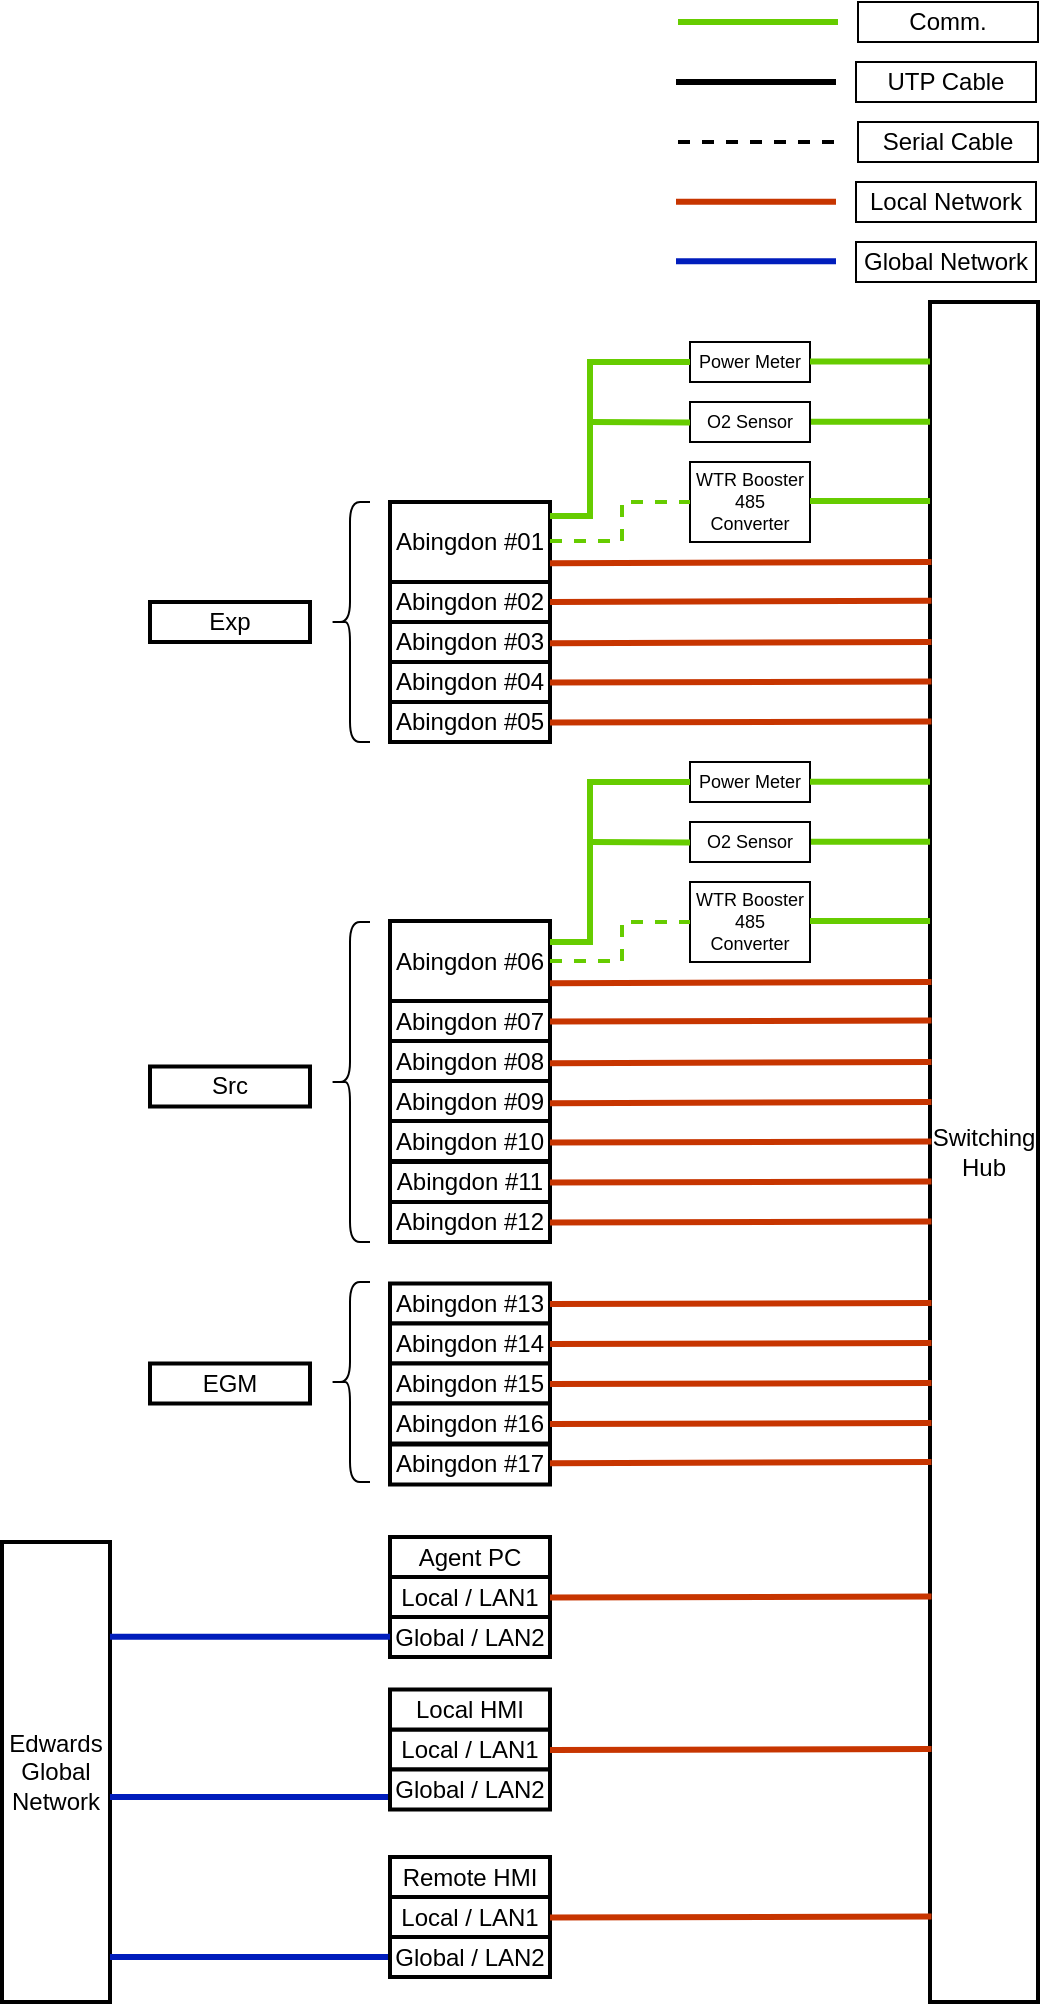 <mxfile version="24.7.17" pages="2">
  <diagram name="페이지-1" id="kzO6x1yu76ksa8zeV7TI">
    <mxGraphModel dx="-229" dy="-399" grid="1" gridSize="10" guides="1" tooltips="1" connect="1" arrows="1" fold="1" page="1" pageScale="1" pageWidth="1654" pageHeight="1169" math="0" shadow="0">
      <root>
        <mxCell id="0" />
        <mxCell id="1" parent="0" />
        <mxCell id="k_ENy8BZx2bkTnkOwEz8-595" value="" style="endArrow=none;html=1;rounded=0;fillColor=#fa6800;strokeColor=#C73500;strokeWidth=3;" parent="1" edge="1">
          <mxGeometry width="50" height="50" relative="1" as="geometry">
            <mxPoint x="2057" y="1299.9" as="sourcePoint" />
            <mxPoint x="2137" y="1299.9" as="targetPoint" />
          </mxGeometry>
        </mxCell>
        <mxCell id="k_ENy8BZx2bkTnkOwEz8-596" value="Local Network" style="rounded=0;whiteSpace=wrap;html=1;" parent="1" vertex="1">
          <mxGeometry x="2147" y="1290" width="90" height="20" as="geometry" />
        </mxCell>
        <mxCell id="k_ENy8BZx2bkTnkOwEz8-597" value="Global Network" style="rounded=0;whiteSpace=wrap;html=1;" parent="1" vertex="1">
          <mxGeometry x="2147" y="1320" width="90" height="20" as="geometry" />
        </mxCell>
        <mxCell id="k_ENy8BZx2bkTnkOwEz8-598" value="" style="endArrow=none;html=1;rounded=0;fillColor=#0050ef;strokeColor=#001DBC;strokeWidth=3;" parent="1" edge="1">
          <mxGeometry width="50" height="50" relative="1" as="geometry">
            <mxPoint x="2057" y="1329.64" as="sourcePoint" />
            <mxPoint x="2137" y="1329.64" as="targetPoint" />
          </mxGeometry>
        </mxCell>
        <mxCell id="k_ENy8BZx2bkTnkOwEz8-628" value="Switching Hub" style="rounded=0;whiteSpace=wrap;html=1;align=center;verticalAlign=middle;strokeWidth=2;" parent="1" vertex="1">
          <mxGeometry x="2184" y="1350" width="54" height="850" as="geometry" />
        </mxCell>
        <mxCell id="k_ENy8BZx2bkTnkOwEz8-630" value="Local / LAN1" style="rounded=0;whiteSpace=wrap;html=1;align=center;verticalAlign=middle;strokeWidth=2;" parent="1" vertex="1">
          <mxGeometry x="1914" y="1987.5" width="80" height="20" as="geometry" />
        </mxCell>
        <mxCell id="k_ENy8BZx2bkTnkOwEz8-631" value="Global / LAN2" style="rounded=0;whiteSpace=wrap;html=1;align=center;verticalAlign=middle;strokeWidth=2;" parent="1" vertex="1">
          <mxGeometry x="1914" y="2007.5" width="80" height="20" as="geometry" />
        </mxCell>
        <mxCell id="k_ENy8BZx2bkTnkOwEz8-645" value="Edwards&lt;div&gt;Global&lt;br&gt;&lt;div&gt;Network&lt;/div&gt;&lt;/div&gt;" style="rounded=0;whiteSpace=wrap;html=1;align=center;verticalAlign=middle;strokeWidth=2;" parent="1" vertex="1">
          <mxGeometry x="1720" y="1970" width="54" height="230" as="geometry" />
        </mxCell>
        <mxCell id="k_ENy8BZx2bkTnkOwEz8-601" value="Abingdon #01" style="rounded=0;whiteSpace=wrap;html=1;strokeWidth=2;" parent="1" vertex="1">
          <mxGeometry x="1914" y="1450" width="80" height="40" as="geometry" />
        </mxCell>
        <mxCell id="k_ENy8BZx2bkTnkOwEz8-680" value="Abingdon #02" style="rounded=0;whiteSpace=wrap;html=1;strokeWidth=2;" parent="1" vertex="1">
          <mxGeometry x="1914" y="1490" width="80" height="20" as="geometry" />
        </mxCell>
        <mxCell id="k_ENy8BZx2bkTnkOwEz8-683" value="" style="endArrow=none;html=1;rounded=0;fillColor=#fa6800;strokeColor=#000000;strokeWidth=3;" parent="1" edge="1">
          <mxGeometry width="50" height="50" relative="1" as="geometry">
            <mxPoint x="2057" y="1240" as="sourcePoint" />
            <mxPoint x="2137" y="1240" as="targetPoint" />
          </mxGeometry>
        </mxCell>
        <mxCell id="k_ENy8BZx2bkTnkOwEz8-685" value="Abingdon #03" style="rounded=0;whiteSpace=wrap;html=1;strokeWidth=2;" parent="1" vertex="1">
          <mxGeometry x="1914" y="1510" width="80" height="20" as="geometry" />
        </mxCell>
        <mxCell id="k_ENy8BZx2bkTnkOwEz8-687" value="Abingdon #04" style="rounded=0;whiteSpace=wrap;html=1;strokeWidth=2;" parent="1" vertex="1">
          <mxGeometry x="1914" y="1530" width="80" height="20" as="geometry" />
        </mxCell>
        <mxCell id="k_ENy8BZx2bkTnkOwEz8-689" value="Abingdon #05" style="rounded=0;whiteSpace=wrap;html=1;strokeWidth=2;" parent="1" vertex="1">
          <mxGeometry x="1914" y="1550" width="80" height="20" as="geometry" />
        </mxCell>
        <mxCell id="k_ENy8BZx2bkTnkOwEz8-692" value="Abingdon #06" style="rounded=0;whiteSpace=wrap;html=1;strokeWidth=2;" parent="1" vertex="1">
          <mxGeometry x="1914" y="1659.5" width="80" height="40" as="geometry" />
        </mxCell>
        <mxCell id="k_ENy8BZx2bkTnkOwEz8-694" value="Abingdon #07" style="rounded=0;whiteSpace=wrap;html=1;strokeWidth=2;" parent="1" vertex="1">
          <mxGeometry x="1914" y="1699.5" width="80" height="20" as="geometry" />
        </mxCell>
        <mxCell id="k_ENy8BZx2bkTnkOwEz8-696" value="Abingdon #08" style="rounded=0;whiteSpace=wrap;html=1;strokeWidth=2;" parent="1" vertex="1">
          <mxGeometry x="1914" y="1719.5" width="80" height="20" as="geometry" />
        </mxCell>
        <mxCell id="k_ENy8BZx2bkTnkOwEz8-698" value="Abingdon #09" style="rounded=0;whiteSpace=wrap;html=1;strokeWidth=2;" parent="1" vertex="1">
          <mxGeometry x="1914" y="1739.5" width="80" height="20" as="geometry" />
        </mxCell>
        <mxCell id="k_ENy8BZx2bkTnkOwEz8-700" value="Abingdon #10" style="rounded=0;whiteSpace=wrap;html=1;strokeWidth=2;" parent="1" vertex="1">
          <mxGeometry x="1914" y="1759.5" width="80" height="20" as="geometry" />
        </mxCell>
        <mxCell id="k_ENy8BZx2bkTnkOwEz8-702" value="&lt;div&gt;WTR Booster&lt;/div&gt;485&lt;div&gt;Converter&lt;/div&gt;" style="rounded=0;whiteSpace=wrap;html=1;align=center;verticalAlign=middle;fontSize=9;" parent="1" vertex="1">
          <mxGeometry x="2064" y="1640" width="60" height="40" as="geometry" />
        </mxCell>
        <mxCell id="k_ENy8BZx2bkTnkOwEz8-714" value="Abingdon #11" style="rounded=0;whiteSpace=wrap;html=1;strokeWidth=2;" parent="1" vertex="1">
          <mxGeometry x="1914" y="1780" width="80" height="20" as="geometry" />
        </mxCell>
        <mxCell id="k_ENy8BZx2bkTnkOwEz8-716" value="Abingdon #12" style="rounded=0;whiteSpace=wrap;html=1;strokeWidth=2;" parent="1" vertex="1">
          <mxGeometry x="1914" y="1800" width="80" height="20" as="geometry" />
        </mxCell>
        <mxCell id="k_ENy8BZx2bkTnkOwEz8-720" value="UTP Cable" style="rounded=0;whiteSpace=wrap;html=1;" parent="1" vertex="1">
          <mxGeometry x="2147" y="1230" width="90" height="20" as="geometry" />
        </mxCell>
        <mxCell id="k_ENy8BZx2bkTnkOwEz8-721" value="" style="endArrow=none;html=1;rounded=0;fillColor=#fa6800;strokeColor=#000000;strokeWidth=2;dashed=1;" parent="1" edge="1">
          <mxGeometry width="50" height="50" relative="1" as="geometry">
            <mxPoint x="2058" y="1270" as="sourcePoint" />
            <mxPoint x="2138" y="1270" as="targetPoint" />
          </mxGeometry>
        </mxCell>
        <mxCell id="k_ENy8BZx2bkTnkOwEz8-722" value="Serial Cable" style="rounded=0;whiteSpace=wrap;html=1;" parent="1" vertex="1">
          <mxGeometry x="2148" y="1260" width="90" height="20" as="geometry" />
        </mxCell>
        <mxCell id="k_ENy8BZx2bkTnkOwEz8-726" value="Abingdon #13" style="rounded=0;whiteSpace=wrap;html=1;strokeWidth=2;" parent="1" vertex="1">
          <mxGeometry x="1914" y="1840.75" width="80" height="20" as="geometry" />
        </mxCell>
        <mxCell id="k_ENy8BZx2bkTnkOwEz8-728" value="Abingdon #14" style="rounded=0;whiteSpace=wrap;html=1;strokeWidth=2;" parent="1" vertex="1">
          <mxGeometry x="1914" y="1860.75" width="80" height="20" as="geometry" />
        </mxCell>
        <mxCell id="k_ENy8BZx2bkTnkOwEz8-730" value="Abingdon #15" style="rounded=0;whiteSpace=wrap;html=1;strokeWidth=2;" parent="1" vertex="1">
          <mxGeometry x="1914" y="1880.75" width="80" height="20" as="geometry" />
        </mxCell>
        <mxCell id="k_ENy8BZx2bkTnkOwEz8-732" value="Abingdon #16" style="rounded=0;whiteSpace=wrap;html=1;strokeWidth=2;" parent="1" vertex="1">
          <mxGeometry x="1914" y="1900.75" width="80" height="20" as="geometry" />
        </mxCell>
        <mxCell id="k_ENy8BZx2bkTnkOwEz8-734" value="Abingdon #17" style="rounded=0;whiteSpace=wrap;html=1;strokeWidth=2;" parent="1" vertex="1">
          <mxGeometry x="1914" y="1921.25" width="80" height="20" as="geometry" />
        </mxCell>
        <mxCell id="k_ENy8BZx2bkTnkOwEz8-783" style="rounded=0;orthogonalLoop=1;jettySize=auto;html=1;entryX=1.001;entryY=0.957;entryDx=0;entryDy=0;entryPerimeter=0;strokeColor=#001DBC;strokeWidth=3;align=center;verticalAlign=middle;fontFamily=Helvetica;fontSize=12;fontColor=default;labelBackgroundColor=default;endArrow=none;endFill=0;fillColor=#0050ef;" parent="1" edge="1">
          <mxGeometry relative="1" as="geometry">
            <mxPoint x="1914" y="2097.45" as="sourcePoint" />
            <mxPoint x="1774" y="2097.45" as="targetPoint" />
          </mxGeometry>
        </mxCell>
        <mxCell id="k_ENy8BZx2bkTnkOwEz8-784" style="rounded=0;orthogonalLoop=1;jettySize=auto;html=1;entryX=1.001;entryY=0.957;entryDx=0;entryDy=0;entryPerimeter=0;strokeColor=#001DBC;strokeWidth=3;align=center;verticalAlign=middle;fontFamily=Helvetica;fontSize=12;fontColor=default;labelBackgroundColor=default;endArrow=none;endFill=0;fillColor=#0050ef;" parent="1" edge="1">
          <mxGeometry relative="1" as="geometry">
            <mxPoint x="1914" y="2177.45" as="sourcePoint" />
            <mxPoint x="1774" y="2177.45" as="targetPoint" />
          </mxGeometry>
        </mxCell>
        <mxCell id="k_ENy8BZx2bkTnkOwEz8-785" style="rounded=0;orthogonalLoop=1;jettySize=auto;html=1;entryX=1.001;entryY=0.957;entryDx=0;entryDy=0;entryPerimeter=0;strokeColor=#001DBC;strokeWidth=3;align=center;verticalAlign=middle;fontFamily=Helvetica;fontSize=12;fontColor=default;labelBackgroundColor=default;endArrow=none;endFill=0;fillColor=#0050ef;" parent="1" edge="1">
          <mxGeometry relative="1" as="geometry">
            <mxPoint x="1914" y="2017.39" as="sourcePoint" />
            <mxPoint x="1774" y="2017.39" as="targetPoint" />
          </mxGeometry>
        </mxCell>
        <mxCell id="k_ENy8BZx2bkTnkOwEz8-788" value="Agent PC" style="rounded=0;whiteSpace=wrap;html=1;align=center;verticalAlign=middle;strokeWidth=2;" parent="1" vertex="1">
          <mxGeometry x="1914" y="1967.5" width="80" height="20" as="geometry" />
        </mxCell>
        <mxCell id="k_ENy8BZx2bkTnkOwEz8-789" value="Local / LAN1" style="rounded=0;whiteSpace=wrap;html=1;align=center;verticalAlign=middle;strokeWidth=2;" parent="1" vertex="1">
          <mxGeometry x="1914" y="2063.75" width="80" height="20" as="geometry" />
        </mxCell>
        <mxCell id="k_ENy8BZx2bkTnkOwEz8-790" value="Global / LAN2" style="rounded=0;whiteSpace=wrap;html=1;align=center;verticalAlign=middle;strokeWidth=2;" parent="1" vertex="1">
          <mxGeometry x="1914" y="2083.75" width="80" height="20" as="geometry" />
        </mxCell>
        <mxCell id="k_ENy8BZx2bkTnkOwEz8-791" value="Local HMI" style="rounded=0;whiteSpace=wrap;html=1;align=center;verticalAlign=middle;strokeWidth=2;" parent="1" vertex="1">
          <mxGeometry x="1914" y="2043.75" width="80" height="20" as="geometry" />
        </mxCell>
        <mxCell id="k_ENy8BZx2bkTnkOwEz8-792" value="Local / LAN1" style="rounded=0;whiteSpace=wrap;html=1;align=center;verticalAlign=middle;strokeWidth=2;" parent="1" vertex="1">
          <mxGeometry x="1914" y="2147.5" width="80" height="20" as="geometry" />
        </mxCell>
        <mxCell id="k_ENy8BZx2bkTnkOwEz8-793" value="Global / LAN2" style="rounded=0;whiteSpace=wrap;html=1;align=center;verticalAlign=middle;strokeWidth=2;" parent="1" vertex="1">
          <mxGeometry x="1914" y="2167.5" width="80" height="20" as="geometry" />
        </mxCell>
        <mxCell id="k_ENy8BZx2bkTnkOwEz8-794" value="Remote HMI" style="rounded=0;whiteSpace=wrap;html=1;align=center;verticalAlign=middle;strokeWidth=2;" parent="1" vertex="1">
          <mxGeometry x="1914" y="2127.5" width="80" height="20" as="geometry" />
        </mxCell>
        <mxCell id="k_ENy8BZx2bkTnkOwEz8-799" value="" style="shape=curlyBracket;whiteSpace=wrap;html=1;rounded=1;labelPosition=left;verticalLabelPosition=middle;align=right;verticalAlign=middle;" parent="1" vertex="1">
          <mxGeometry x="1884" y="1840" width="20" height="100" as="geometry" />
        </mxCell>
        <mxCell id="k_ENy8BZx2bkTnkOwEz8-800" value="Exp" style="rounded=0;whiteSpace=wrap;html=1;strokeWidth=2;" parent="1" vertex="1">
          <mxGeometry x="1794" y="1500" width="80" height="20" as="geometry" />
        </mxCell>
        <mxCell id="k_ENy8BZx2bkTnkOwEz8-801" value="" style="shape=curlyBracket;whiteSpace=wrap;html=1;rounded=1;labelPosition=left;verticalLabelPosition=middle;align=right;verticalAlign=middle;" parent="1" vertex="1">
          <mxGeometry x="1884" y="1660" width="20" height="160" as="geometry" />
        </mxCell>
        <mxCell id="k_ENy8BZx2bkTnkOwEz8-802" value="Src" style="rounded=0;whiteSpace=wrap;html=1;strokeWidth=2;" parent="1" vertex="1">
          <mxGeometry x="1794" y="1732.25" width="80" height="20" as="geometry" />
        </mxCell>
        <mxCell id="k_ENy8BZx2bkTnkOwEz8-803" value="" style="shape=curlyBracket;whiteSpace=wrap;html=1;rounded=1;labelPosition=left;verticalLabelPosition=middle;align=right;verticalAlign=middle;size=0.5;" parent="1" vertex="1">
          <mxGeometry x="1884" y="1450" width="20" height="120" as="geometry" />
        </mxCell>
        <mxCell id="k_ENy8BZx2bkTnkOwEz8-804" value="EGM" style="rounded=0;whiteSpace=wrap;html=1;strokeWidth=2;" parent="1" vertex="1">
          <mxGeometry x="1794" y="1880.75" width="80" height="20" as="geometry" />
        </mxCell>
        <mxCell id="k_ENy8BZx2bkTnkOwEz8-808" style="rounded=0;orthogonalLoop=1;jettySize=auto;html=1;entryX=0.014;entryY=0.113;entryDx=0;entryDy=0;entryPerimeter=0;endArrow=none;endFill=0;strokeColor=#C73500;strokeWidth=3;align=center;verticalAlign=middle;fontFamily=Helvetica;fontSize=11;fontColor=default;labelBackgroundColor=default;fillColor=#fa6800;" parent="1" edge="1">
          <mxGeometry relative="1" as="geometry">
            <mxPoint x="1994" y="1480.603" as="sourcePoint" />
            <mxPoint x="2184.756" y="1480.0" as="targetPoint" />
          </mxGeometry>
        </mxCell>
        <mxCell id="k_ENy8BZx2bkTnkOwEz8-809" style="rounded=0;orthogonalLoop=1;jettySize=auto;html=1;entryX=0.014;entryY=0.113;entryDx=0;entryDy=0;entryPerimeter=0;endArrow=none;endFill=0;strokeColor=#C73500;strokeWidth=3;align=center;verticalAlign=middle;fontFamily=Helvetica;fontSize=11;fontColor=default;labelBackgroundColor=default;fillColor=#fa6800;" parent="1" edge="1">
          <mxGeometry relative="1" as="geometry">
            <mxPoint x="1994" y="1500.003" as="sourcePoint" />
            <mxPoint x="2184.756" y="1499.4" as="targetPoint" />
          </mxGeometry>
        </mxCell>
        <mxCell id="k_ENy8BZx2bkTnkOwEz8-810" style="rounded=0;orthogonalLoop=1;jettySize=auto;html=1;entryX=0.014;entryY=0.113;entryDx=0;entryDy=0;entryPerimeter=0;endArrow=none;endFill=0;strokeColor=#C73500;strokeWidth=3;align=center;verticalAlign=middle;fontFamily=Helvetica;fontSize=11;fontColor=default;labelBackgroundColor=default;fillColor=#fa6800;" parent="1" edge="1">
          <mxGeometry relative="1" as="geometry">
            <mxPoint x="1994" y="1520.603" as="sourcePoint" />
            <mxPoint x="2184.756" y="1520.0" as="targetPoint" />
          </mxGeometry>
        </mxCell>
        <mxCell id="k_ENy8BZx2bkTnkOwEz8-811" style="rounded=0;orthogonalLoop=1;jettySize=auto;html=1;entryX=0.014;entryY=0.113;entryDx=0;entryDy=0;entryPerimeter=0;endArrow=none;endFill=0;strokeColor=#C73500;strokeWidth=3;align=center;verticalAlign=middle;fontFamily=Helvetica;fontSize=11;fontColor=default;labelBackgroundColor=default;fillColor=#fa6800;" parent="1" edge="1">
          <mxGeometry relative="1" as="geometry">
            <mxPoint x="1994" y="1540.303" as="sourcePoint" />
            <mxPoint x="2184.756" y="1539.7" as="targetPoint" />
          </mxGeometry>
        </mxCell>
        <mxCell id="k_ENy8BZx2bkTnkOwEz8-812" style="rounded=0;orthogonalLoop=1;jettySize=auto;html=1;entryX=0.014;entryY=0.113;entryDx=0;entryDy=0;entryPerimeter=0;endArrow=none;endFill=0;strokeColor=#C73500;strokeWidth=3;align=center;verticalAlign=middle;fontFamily=Helvetica;fontSize=11;fontColor=default;labelBackgroundColor=default;fillColor=#fa6800;" parent="1" edge="1">
          <mxGeometry relative="1" as="geometry">
            <mxPoint x="1994" y="1560.303" as="sourcePoint" />
            <mxPoint x="2184.756" y="1559.7" as="targetPoint" />
          </mxGeometry>
        </mxCell>
        <mxCell id="k_ENy8BZx2bkTnkOwEz8-815" style="rounded=0;orthogonalLoop=1;jettySize=auto;html=1;entryX=0.014;entryY=0.113;entryDx=0;entryDy=0;entryPerimeter=0;endArrow=none;endFill=0;strokeColor=#C73500;strokeWidth=3;align=center;verticalAlign=middle;fontFamily=Helvetica;fontSize=11;fontColor=default;labelBackgroundColor=default;fillColor=#fa6800;" parent="1" edge="1">
          <mxGeometry relative="1" as="geometry">
            <mxPoint x="1994.0" y="1690.603" as="sourcePoint" />
            <mxPoint x="2184.756" y="1690.0" as="targetPoint" />
          </mxGeometry>
        </mxCell>
        <mxCell id="k_ENy8BZx2bkTnkOwEz8-816" style="rounded=0;orthogonalLoop=1;jettySize=auto;html=1;entryX=0.014;entryY=0.113;entryDx=0;entryDy=0;entryPerimeter=0;endArrow=none;endFill=0;strokeColor=#C73500;strokeWidth=3;align=center;verticalAlign=middle;fontFamily=Helvetica;fontSize=11;fontColor=default;labelBackgroundColor=default;fillColor=#fa6800;" parent="1" edge="1">
          <mxGeometry relative="1" as="geometry">
            <mxPoint x="1994.0" y="1709.803" as="sourcePoint" />
            <mxPoint x="2184.756" y="1709.2" as="targetPoint" />
          </mxGeometry>
        </mxCell>
        <mxCell id="k_ENy8BZx2bkTnkOwEz8-817" style="rounded=0;orthogonalLoop=1;jettySize=auto;html=1;entryX=0.014;entryY=0.113;entryDx=0;entryDy=0;entryPerimeter=0;endArrow=none;endFill=0;strokeColor=#C73500;strokeWidth=3;align=center;verticalAlign=middle;fontFamily=Helvetica;fontSize=11;fontColor=default;labelBackgroundColor=default;fillColor=#fa6800;" parent="1" edge="1">
          <mxGeometry relative="1" as="geometry">
            <mxPoint x="1994.0" y="1730.603" as="sourcePoint" />
            <mxPoint x="2184.756" y="1730.0" as="targetPoint" />
          </mxGeometry>
        </mxCell>
        <mxCell id="k_ENy8BZx2bkTnkOwEz8-818" style="rounded=0;orthogonalLoop=1;jettySize=auto;html=1;entryX=0.014;entryY=0.113;entryDx=0;entryDy=0;entryPerimeter=0;endArrow=none;endFill=0;strokeColor=#C73500;strokeWidth=3;align=center;verticalAlign=middle;fontFamily=Helvetica;fontSize=11;fontColor=default;labelBackgroundColor=default;fillColor=#fa6800;" parent="1" edge="1">
          <mxGeometry relative="1" as="geometry">
            <mxPoint x="1994" y="1750.603" as="sourcePoint" />
            <mxPoint x="2184.756" y="1750.0" as="targetPoint" />
          </mxGeometry>
        </mxCell>
        <mxCell id="k_ENy8BZx2bkTnkOwEz8-819" style="rounded=0;orthogonalLoop=1;jettySize=auto;html=1;entryX=0.014;entryY=0.113;entryDx=0;entryDy=0;entryPerimeter=0;endArrow=none;endFill=0;strokeColor=#C73500;strokeWidth=3;align=center;verticalAlign=middle;fontFamily=Helvetica;fontSize=11;fontColor=default;labelBackgroundColor=default;fillColor=#fa6800;" parent="1" edge="1">
          <mxGeometry relative="1" as="geometry">
            <mxPoint x="1994.0" y="1770.303" as="sourcePoint" />
            <mxPoint x="2184.756" y="1769.7" as="targetPoint" />
          </mxGeometry>
        </mxCell>
        <mxCell id="k_ENy8BZx2bkTnkOwEz8-823" style="rounded=0;orthogonalLoop=1;jettySize=auto;html=1;entryX=0.014;entryY=0.113;entryDx=0;entryDy=0;entryPerimeter=0;endArrow=none;endFill=0;strokeColor=#C73500;strokeWidth=3;align=center;verticalAlign=middle;fontFamily=Helvetica;fontSize=11;fontColor=default;labelBackgroundColor=default;fillColor=#fa6800;" parent="1" edge="1">
          <mxGeometry relative="1" as="geometry">
            <mxPoint x="1994" y="1790.303" as="sourcePoint" />
            <mxPoint x="2184.756" y="1789.7" as="targetPoint" />
          </mxGeometry>
        </mxCell>
        <mxCell id="k_ENy8BZx2bkTnkOwEz8-824" style="rounded=0;orthogonalLoop=1;jettySize=auto;html=1;entryX=0.014;entryY=0.113;entryDx=0;entryDy=0;entryPerimeter=0;endArrow=none;endFill=0;strokeColor=#C73500;strokeWidth=3;align=center;verticalAlign=middle;fontFamily=Helvetica;fontSize=11;fontColor=default;labelBackgroundColor=default;fillColor=#fa6800;" parent="1" edge="1">
          <mxGeometry relative="1" as="geometry">
            <mxPoint x="1994.0" y="1810.303" as="sourcePoint" />
            <mxPoint x="2184.756" y="1809.7" as="targetPoint" />
          </mxGeometry>
        </mxCell>
        <mxCell id="k_ENy8BZx2bkTnkOwEz8-825" style="rounded=0;orthogonalLoop=1;jettySize=auto;html=1;entryX=0.014;entryY=0.113;entryDx=0;entryDy=0;entryPerimeter=0;endArrow=none;endFill=0;strokeColor=#C73500;strokeWidth=3;align=center;verticalAlign=middle;fontFamily=Helvetica;fontSize=11;fontColor=default;labelBackgroundColor=default;fillColor=#fa6800;" parent="1" edge="1">
          <mxGeometry relative="1" as="geometry">
            <mxPoint x="1994.0" y="1851.053" as="sourcePoint" />
            <mxPoint x="2184.756" y="1850.45" as="targetPoint" />
          </mxGeometry>
        </mxCell>
        <mxCell id="k_ENy8BZx2bkTnkOwEz8-826" style="rounded=0;orthogonalLoop=1;jettySize=auto;html=1;entryX=0.014;entryY=0.113;entryDx=0;entryDy=0;entryPerimeter=0;endArrow=none;endFill=0;strokeColor=#C73500;strokeWidth=3;align=center;verticalAlign=middle;fontFamily=Helvetica;fontSize=11;fontColor=default;labelBackgroundColor=default;fillColor=#fa6800;" parent="1" edge="1">
          <mxGeometry relative="1" as="geometry">
            <mxPoint x="1994" y="1871.053" as="sourcePoint" />
            <mxPoint x="2184.756" y="1870.45" as="targetPoint" />
          </mxGeometry>
        </mxCell>
        <mxCell id="k_ENy8BZx2bkTnkOwEz8-827" style="rounded=0;orthogonalLoop=1;jettySize=auto;html=1;entryX=0.014;entryY=0.113;entryDx=0;entryDy=0;entryPerimeter=0;endArrow=none;endFill=0;strokeColor=#C73500;strokeWidth=3;align=center;verticalAlign=middle;fontFamily=Helvetica;fontSize=11;fontColor=default;labelBackgroundColor=default;fillColor=#fa6800;" parent="1" edge="1">
          <mxGeometry relative="1" as="geometry">
            <mxPoint x="1994.0" y="1891.053" as="sourcePoint" />
            <mxPoint x="2184.756" y="1890.45" as="targetPoint" />
          </mxGeometry>
        </mxCell>
        <mxCell id="k_ENy8BZx2bkTnkOwEz8-828" style="rounded=0;orthogonalLoop=1;jettySize=auto;html=1;entryX=0.014;entryY=0.113;entryDx=0;entryDy=0;entryPerimeter=0;endArrow=none;endFill=0;strokeColor=#C73500;strokeWidth=3;align=center;verticalAlign=middle;fontFamily=Helvetica;fontSize=11;fontColor=default;labelBackgroundColor=default;fillColor=#fa6800;" parent="1" edge="1">
          <mxGeometry relative="1" as="geometry">
            <mxPoint x="1994" y="1911.053" as="sourcePoint" />
            <mxPoint x="2184.756" y="1910.45" as="targetPoint" />
          </mxGeometry>
        </mxCell>
        <mxCell id="k_ENy8BZx2bkTnkOwEz8-829" style="rounded=0;orthogonalLoop=1;jettySize=auto;html=1;entryX=0.014;entryY=0.113;entryDx=0;entryDy=0;entryPerimeter=0;endArrow=none;endFill=0;strokeColor=#C73500;strokeWidth=3;align=center;verticalAlign=middle;fontFamily=Helvetica;fontSize=11;fontColor=default;labelBackgroundColor=default;fillColor=#fa6800;" parent="1" edge="1">
          <mxGeometry relative="1" as="geometry">
            <mxPoint x="1994" y="1930.603" as="sourcePoint" />
            <mxPoint x="2184.756" y="1930.0" as="targetPoint" />
          </mxGeometry>
        </mxCell>
        <mxCell id="k_ENy8BZx2bkTnkOwEz8-830" style="rounded=0;orthogonalLoop=1;jettySize=auto;html=1;entryX=0.014;entryY=0.113;entryDx=0;entryDy=0;entryPerimeter=0;endArrow=none;endFill=0;strokeColor=#C73500;strokeWidth=3;align=center;verticalAlign=middle;fontFamily=Helvetica;fontSize=11;fontColor=default;labelBackgroundColor=default;fillColor=#fa6800;" parent="1" edge="1">
          <mxGeometry relative="1" as="geometry">
            <mxPoint x="1994.0" y="1997.803" as="sourcePoint" />
            <mxPoint x="2184.756" y="1997.2" as="targetPoint" />
          </mxGeometry>
        </mxCell>
        <mxCell id="k_ENy8BZx2bkTnkOwEz8-831" style="rounded=0;orthogonalLoop=1;jettySize=auto;html=1;entryX=0.014;entryY=0.113;entryDx=0;entryDy=0;entryPerimeter=0;endArrow=none;endFill=0;strokeColor=#C73500;strokeWidth=3;align=center;verticalAlign=middle;fontFamily=Helvetica;fontSize=11;fontColor=default;labelBackgroundColor=default;fillColor=#fa6800;" parent="1" edge="1">
          <mxGeometry relative="1" as="geometry">
            <mxPoint x="1994.0" y="2074.053" as="sourcePoint" />
            <mxPoint x="2184.756" y="2073.45" as="targetPoint" />
          </mxGeometry>
        </mxCell>
        <mxCell id="k_ENy8BZx2bkTnkOwEz8-832" style="rounded=0;orthogonalLoop=1;jettySize=auto;html=1;entryX=0.014;entryY=0.113;entryDx=0;entryDy=0;entryPerimeter=0;endArrow=none;endFill=0;strokeColor=#C73500;strokeWidth=3;align=center;verticalAlign=middle;fontFamily=Helvetica;fontSize=11;fontColor=default;labelBackgroundColor=default;fillColor=#fa6800;" parent="1" edge="1">
          <mxGeometry relative="1" as="geometry">
            <mxPoint x="1994.0" y="2157.803" as="sourcePoint" />
            <mxPoint x="2184.756" y="2157.2" as="targetPoint" />
          </mxGeometry>
        </mxCell>
        <mxCell id="zA2F_SUeZk3tbaWahr0A-3" value="Power Meter" style="rounded=0;whiteSpace=wrap;html=1;align=center;verticalAlign=middle;fontSize=9;" parent="1" vertex="1">
          <mxGeometry x="2064" y="1580" width="60" height="20" as="geometry" />
        </mxCell>
        <mxCell id="zA2F_SUeZk3tbaWahr0A-14" value="Power Meter" style="rounded=0;whiteSpace=wrap;html=1;align=center;verticalAlign=middle;fontSize=9;" parent="1" vertex="1">
          <mxGeometry x="2064" y="1370" width="60" height="20" as="geometry" />
        </mxCell>
        <mxCell id="zA2F_SUeZk3tbaWahr0A-15" style="rounded=0;orthogonalLoop=1;jettySize=auto;html=1;endArrow=none;endFill=0;entryX=-0.009;entryY=0.025;entryDx=0;entryDy=0;entryPerimeter=0;strokeColor=#66CC00;strokeWidth=3;align=center;verticalAlign=middle;fontFamily=Helvetica;fontSize=11;fontColor=default;labelBackgroundColor=default;fillColor=#fa6800;" parent="1" edge="1">
          <mxGeometry relative="1" as="geometry">
            <mxPoint x="2124" y="1379.8" as="sourcePoint" />
            <mxPoint x="2184" y="1379.8" as="targetPoint" />
          </mxGeometry>
        </mxCell>
        <mxCell id="zA2F_SUeZk3tbaWahr0A-16" style="edgeStyle=orthogonalEdgeStyle;rounded=0;orthogonalLoop=1;jettySize=auto;html=1;entryX=0;entryY=0.5;entryDx=0;entryDy=0;strokeColor=#66CC00;align=center;verticalAlign=middle;fontFamily=Helvetica;fontSize=11;fontColor=default;labelBackgroundColor=default;endArrow=none;endFill=0;strokeWidth=3;exitX=1.001;exitY=0.188;exitDx=0;exitDy=0;fillColor=#fa6800;exitPerimeter=0;" parent="1" target="zA2F_SUeZk3tbaWahr0A-14" edge="1">
          <mxGeometry relative="1" as="geometry">
            <mxPoint x="1994" y="1457" as="sourcePoint" />
            <mxPoint x="2064" y="1393.5" as="targetPoint" />
            <Array as="points">
              <mxPoint x="2014" y="1457" />
              <mxPoint x="2014" y="1380" />
            </Array>
          </mxGeometry>
        </mxCell>
        <mxCell id="zA2F_SUeZk3tbaWahr0A-17" value="" style="endArrow=none;html=1;rounded=0;fillColor=#fa6800;strokeColor=#66CC00;strokeWidth=3;" parent="1" edge="1">
          <mxGeometry width="50" height="50" relative="1" as="geometry">
            <mxPoint x="2058" y="1210" as="sourcePoint" />
            <mxPoint x="2138" y="1210" as="targetPoint" />
          </mxGeometry>
        </mxCell>
        <mxCell id="zA2F_SUeZk3tbaWahr0A-18" value="Comm." style="rounded=0;whiteSpace=wrap;html=1;" parent="1" vertex="1">
          <mxGeometry x="2148" y="1200" width="90" height="20" as="geometry" />
        </mxCell>
        <mxCell id="zA2F_SUeZk3tbaWahr0A-20" style="edgeStyle=orthogonalEdgeStyle;rounded=0;orthogonalLoop=1;jettySize=auto;html=1;entryX=0;entryY=0.5;entryDx=0;entryDy=0;dashed=1;strokeColor=#66CC00;align=center;verticalAlign=middle;fontFamily=Helvetica;fontSize=11;fontColor=default;labelBackgroundColor=default;endArrow=none;endFill=0;strokeWidth=2;exitX=1;exitY=0.5;exitDx=0;exitDy=0;" parent="1" target="k_ENy8BZx2bkTnkOwEz8-702" edge="1">
          <mxGeometry relative="1" as="geometry">
            <mxPoint x="1994" y="1679.5" as="sourcePoint" />
            <Array as="points">
              <mxPoint x="2030" y="1680" />
              <mxPoint x="2030" y="1660" />
            </Array>
            <mxPoint x="2064" y="1614.5" as="targetPoint" />
          </mxGeometry>
        </mxCell>
        <mxCell id="zA2F_SUeZk3tbaWahr0A-22" style="rounded=0;orthogonalLoop=1;jettySize=auto;html=1;endArrow=none;endFill=0;entryX=-0.009;entryY=0.025;entryDx=0;entryDy=0;entryPerimeter=0;strokeColor=#66CC00;strokeWidth=3;align=center;verticalAlign=middle;fontFamily=Helvetica;fontSize=11;fontColor=default;labelBackgroundColor=default;fillColor=#fa6800;" parent="1" edge="1">
          <mxGeometry relative="1" as="geometry">
            <mxPoint x="2124" y="1659.5" as="sourcePoint" />
            <mxPoint x="2184" y="1659.5" as="targetPoint" />
          </mxGeometry>
        </mxCell>
        <mxCell id="zA2F_SUeZk3tbaWahr0A-23" style="rounded=0;orthogonalLoop=1;jettySize=auto;html=1;endArrow=none;endFill=0;entryX=-0.009;entryY=0.025;entryDx=0;entryDy=0;entryPerimeter=0;strokeColor=#66CC00;strokeWidth=3;align=center;verticalAlign=middle;fontFamily=Helvetica;fontSize=11;fontColor=default;labelBackgroundColor=default;fillColor=#fa6800;" parent="1" edge="1">
          <mxGeometry relative="1" as="geometry">
            <mxPoint x="2124" y="1619.88" as="sourcePoint" />
            <mxPoint x="2184" y="1619.88" as="targetPoint" />
          </mxGeometry>
        </mxCell>
        <mxCell id="zA2F_SUeZk3tbaWahr0A-24" style="rounded=0;orthogonalLoop=1;jettySize=auto;html=1;endArrow=none;endFill=0;entryX=-0.009;entryY=0.025;entryDx=0;entryDy=0;entryPerimeter=0;strokeColor=#66CC00;strokeWidth=3;align=center;verticalAlign=middle;fontFamily=Helvetica;fontSize=11;fontColor=default;labelBackgroundColor=default;fillColor=#fa6800;" parent="1" edge="1">
          <mxGeometry relative="1" as="geometry">
            <mxPoint x="2124" y="1589.86" as="sourcePoint" />
            <mxPoint x="2184" y="1589.86" as="targetPoint" />
          </mxGeometry>
        </mxCell>
        <mxCell id="zA2F_SUeZk3tbaWahr0A-25" style="edgeStyle=orthogonalEdgeStyle;rounded=0;orthogonalLoop=1;jettySize=auto;html=1;entryX=0;entryY=0.5;entryDx=0;entryDy=0;strokeColor=#66CC00;align=center;verticalAlign=middle;fontFamily=Helvetica;fontSize=11;fontColor=default;labelBackgroundColor=default;endArrow=none;endFill=0;strokeWidth=3;fillColor=#fa6800;" parent="1" edge="1">
          <mxGeometry relative="1" as="geometry">
            <mxPoint x="1994" y="1670" as="sourcePoint" />
            <mxPoint x="2064" y="1590" as="targetPoint" />
            <Array as="points">
              <mxPoint x="1994" y="1670" />
              <mxPoint x="2014" y="1670" />
              <mxPoint x="2014" y="1590" />
            </Array>
          </mxGeometry>
        </mxCell>
        <mxCell id="hQhZlZ4BQL-00f2MB_eB-1" value="O2 Sensor" style="rounded=0;whiteSpace=wrap;html=1;align=center;verticalAlign=middle;fontSize=9;" parent="1" vertex="1">
          <mxGeometry x="2064" y="1610" width="60" height="20" as="geometry" />
        </mxCell>
        <mxCell id="hQhZlZ4BQL-00f2MB_eB-3" style="edgeStyle=orthogonalEdgeStyle;shape=connector;rounded=0;orthogonalLoop=1;jettySize=auto;html=1;strokeColor=#66CC00;strokeWidth=3;align=center;verticalAlign=middle;fontFamily=Helvetica;fontSize=11;fontColor=default;labelBackgroundColor=default;endArrow=none;endFill=0;endSize=0;startSize=0;fillColor=#fa6800;" parent="1" edge="1">
          <mxGeometry relative="1" as="geometry">
            <mxPoint x="2014" y="1620" as="targetPoint" />
            <mxPoint x="2064" y="1620.22" as="sourcePoint" />
            <Array as="points">
              <mxPoint x="2014" y="1620" />
            </Array>
          </mxGeometry>
        </mxCell>
        <mxCell id="hQhZlZ4BQL-00f2MB_eB-6" value="&lt;div&gt;WTR Booster&lt;/div&gt;485&lt;div&gt;Converter&lt;/div&gt;" style="rounded=0;whiteSpace=wrap;html=1;align=center;verticalAlign=middle;fontSize=9;" parent="1" vertex="1">
          <mxGeometry x="2064" y="1430" width="60" height="40" as="geometry" />
        </mxCell>
        <mxCell id="hQhZlZ4BQL-00f2MB_eB-7" style="edgeStyle=orthogonalEdgeStyle;rounded=0;orthogonalLoop=1;jettySize=auto;html=1;entryX=0;entryY=0.5;entryDx=0;entryDy=0;dashed=1;strokeColor=#66CC00;align=center;verticalAlign=middle;fontFamily=Helvetica;fontSize=11;fontColor=default;labelBackgroundColor=default;endArrow=none;endFill=0;strokeWidth=2;exitX=1;exitY=0.5;exitDx=0;exitDy=0;" parent="1" target="hQhZlZ4BQL-00f2MB_eB-6" edge="1">
          <mxGeometry relative="1" as="geometry">
            <mxPoint x="1994" y="1469.5" as="sourcePoint" />
            <Array as="points">
              <mxPoint x="2030" y="1470" />
              <mxPoint x="2030" y="1450" />
            </Array>
            <mxPoint x="2064" y="1404.5" as="targetPoint" />
          </mxGeometry>
        </mxCell>
        <mxCell id="hQhZlZ4BQL-00f2MB_eB-8" style="rounded=0;orthogonalLoop=1;jettySize=auto;html=1;endArrow=none;endFill=0;entryX=-0.009;entryY=0.025;entryDx=0;entryDy=0;entryPerimeter=0;strokeColor=#66CC00;strokeWidth=3;align=center;verticalAlign=middle;fontFamily=Helvetica;fontSize=11;fontColor=default;labelBackgroundColor=default;fillColor=#fa6800;" parent="1" edge="1">
          <mxGeometry relative="1" as="geometry">
            <mxPoint x="2124" y="1449.5" as="sourcePoint" />
            <mxPoint x="2184" y="1449.5" as="targetPoint" />
          </mxGeometry>
        </mxCell>
        <mxCell id="hQhZlZ4BQL-00f2MB_eB-9" style="rounded=0;orthogonalLoop=1;jettySize=auto;html=1;endArrow=none;endFill=0;entryX=-0.009;entryY=0.025;entryDx=0;entryDy=0;entryPerimeter=0;strokeColor=#66CC00;strokeWidth=3;align=center;verticalAlign=middle;fontFamily=Helvetica;fontSize=11;fontColor=default;labelBackgroundColor=default;fillColor=#fa6800;" parent="1" edge="1">
          <mxGeometry relative="1" as="geometry">
            <mxPoint x="2124" y="1409.88" as="sourcePoint" />
            <mxPoint x="2184" y="1409.88" as="targetPoint" />
          </mxGeometry>
        </mxCell>
        <mxCell id="hQhZlZ4BQL-00f2MB_eB-10" value="O2 Sensor" style="rounded=0;whiteSpace=wrap;html=1;align=center;verticalAlign=middle;fontSize=9;" parent="1" vertex="1">
          <mxGeometry x="2064" y="1400" width="60" height="20" as="geometry" />
        </mxCell>
        <mxCell id="hQhZlZ4BQL-00f2MB_eB-11" style="edgeStyle=orthogonalEdgeStyle;shape=connector;rounded=0;orthogonalLoop=1;jettySize=auto;html=1;strokeColor=#66CC00;strokeWidth=3;align=center;verticalAlign=middle;fontFamily=Helvetica;fontSize=11;fontColor=default;labelBackgroundColor=default;endArrow=none;endFill=0;endSize=0;startSize=0;fillColor=#fa6800;" parent="1" edge="1">
          <mxGeometry relative="1" as="geometry">
            <mxPoint x="2014" y="1410" as="targetPoint" />
            <mxPoint x="2064" y="1410.22" as="sourcePoint" />
            <Array as="points">
              <mxPoint x="2014" y="1410" />
            </Array>
          </mxGeometry>
        </mxCell>
      </root>
    </mxGraphModel>
  </diagram>
  <diagram id="duiHq75pGyq2Twg4-pz_" name="페이지-2">
    <mxGraphModel dx="-229" dy="-399" grid="1" gridSize="10" guides="1" tooltips="1" connect="1" arrows="1" fold="1" page="1" pageScale="1" pageWidth="1654" pageHeight="1169" math="0" shadow="0">
      <root>
        <mxCell id="0" />
        <mxCell id="1" parent="0" />
        <mxCell id="4QKtYnd18SaI9p_1ZB3N-94" value="" style="rounded=0;whiteSpace=wrap;html=1;strokeWidth=4;strokeColor=#FF0000;" vertex="1" parent="1">
          <mxGeometry x="2700" y="1960" width="330" height="70" as="geometry" />
        </mxCell>
        <mxCell id="4QKtYnd18SaI9p_1ZB3N-1" value="" style="endArrow=none;html=1;rounded=0;fillColor=#fa6800;strokeColor=#C73500;strokeWidth=3;" edge="1" parent="1">
          <mxGeometry width="50" height="50" relative="1" as="geometry">
            <mxPoint x="3057" y="1299.9" as="sourcePoint" />
            <mxPoint x="3137" y="1299.9" as="targetPoint" />
          </mxGeometry>
        </mxCell>
        <mxCell id="4QKtYnd18SaI9p_1ZB3N-2" value="Local Network" style="rounded=0;whiteSpace=wrap;html=1;" vertex="1" parent="1">
          <mxGeometry x="3147" y="1290" width="90" height="20" as="geometry" />
        </mxCell>
        <mxCell id="4QKtYnd18SaI9p_1ZB3N-3" value="Global Network" style="rounded=0;whiteSpace=wrap;html=1;" vertex="1" parent="1">
          <mxGeometry x="3147" y="1320" width="90" height="20" as="geometry" />
        </mxCell>
        <mxCell id="4QKtYnd18SaI9p_1ZB3N-4" value="" style="endArrow=none;html=1;rounded=0;fillColor=#0050ef;strokeColor=#001DBC;strokeWidth=3;" edge="1" parent="1">
          <mxGeometry width="50" height="50" relative="1" as="geometry">
            <mxPoint x="3057" y="1329.64" as="sourcePoint" />
            <mxPoint x="3137" y="1329.64" as="targetPoint" />
          </mxGeometry>
        </mxCell>
        <mxCell id="4QKtYnd18SaI9p_1ZB3N-5" value="Switching Hub" style="rounded=0;whiteSpace=wrap;html=1;align=center;verticalAlign=middle;strokeWidth=2;" vertex="1" parent="1">
          <mxGeometry x="3184" y="1350" width="54" height="850" as="geometry" />
        </mxCell>
        <mxCell id="4QKtYnd18SaI9p_1ZB3N-6" value="Local / LAN1" style="rounded=0;whiteSpace=wrap;html=1;align=center;verticalAlign=middle;strokeWidth=2;" vertex="1" parent="1">
          <mxGeometry x="2914" y="1987.5" width="80" height="20" as="geometry" />
        </mxCell>
        <mxCell id="4QKtYnd18SaI9p_1ZB3N-7" value="Global / LAN2" style="rounded=0;whiteSpace=wrap;html=1;align=center;verticalAlign=middle;strokeWidth=2;" vertex="1" parent="1">
          <mxGeometry x="2914" y="2007.5" width="80" height="20" as="geometry" />
        </mxCell>
        <mxCell id="4QKtYnd18SaI9p_1ZB3N-8" value="Edwards&lt;div&gt;Global&lt;br&gt;&lt;div&gt;Network&lt;/div&gt;&lt;/div&gt;" style="rounded=0;whiteSpace=wrap;html=1;align=center;verticalAlign=middle;strokeWidth=2;" vertex="1" parent="1">
          <mxGeometry x="2720" y="1970" width="54" height="230" as="geometry" />
        </mxCell>
        <mxCell id="4QKtYnd18SaI9p_1ZB3N-9" value="Abingdon #01" style="rounded=0;whiteSpace=wrap;html=1;strokeWidth=2;" vertex="1" parent="1">
          <mxGeometry x="2914" y="1450" width="80" height="40" as="geometry" />
        </mxCell>
        <mxCell id="4QKtYnd18SaI9p_1ZB3N-10" value="Abingdon #02" style="rounded=0;whiteSpace=wrap;html=1;strokeWidth=2;" vertex="1" parent="1">
          <mxGeometry x="2914" y="1490" width="80" height="20" as="geometry" />
        </mxCell>
        <mxCell id="4QKtYnd18SaI9p_1ZB3N-11" value="" style="endArrow=none;html=1;rounded=0;fillColor=#fa6800;strokeColor=#000000;strokeWidth=3;" edge="1" parent="1">
          <mxGeometry width="50" height="50" relative="1" as="geometry">
            <mxPoint x="3057" y="1240" as="sourcePoint" />
            <mxPoint x="3137" y="1240" as="targetPoint" />
          </mxGeometry>
        </mxCell>
        <mxCell id="4QKtYnd18SaI9p_1ZB3N-12" value="Abingdon #03" style="rounded=0;whiteSpace=wrap;html=1;strokeWidth=2;" vertex="1" parent="1">
          <mxGeometry x="2914" y="1510" width="80" height="20" as="geometry" />
        </mxCell>
        <mxCell id="4QKtYnd18SaI9p_1ZB3N-13" value="Abingdon #04" style="rounded=0;whiteSpace=wrap;html=1;strokeWidth=2;" vertex="1" parent="1">
          <mxGeometry x="2914" y="1530" width="80" height="20" as="geometry" />
        </mxCell>
        <mxCell id="4QKtYnd18SaI9p_1ZB3N-14" value="Abingdon #05" style="rounded=0;whiteSpace=wrap;html=1;strokeWidth=2;" vertex="1" parent="1">
          <mxGeometry x="2914" y="1550" width="80" height="20" as="geometry" />
        </mxCell>
        <mxCell id="4QKtYnd18SaI9p_1ZB3N-15" value="Abingdon #06" style="rounded=0;whiteSpace=wrap;html=1;strokeWidth=2;" vertex="1" parent="1">
          <mxGeometry x="2914" y="1659.5" width="80" height="40" as="geometry" />
        </mxCell>
        <mxCell id="4QKtYnd18SaI9p_1ZB3N-16" value="Abingdon #07" style="rounded=0;whiteSpace=wrap;html=1;strokeWidth=2;" vertex="1" parent="1">
          <mxGeometry x="2914" y="1699.5" width="80" height="20" as="geometry" />
        </mxCell>
        <mxCell id="4QKtYnd18SaI9p_1ZB3N-17" value="Abingdon #08" style="rounded=0;whiteSpace=wrap;html=1;strokeWidth=2;" vertex="1" parent="1">
          <mxGeometry x="2914" y="1719.5" width="80" height="20" as="geometry" />
        </mxCell>
        <mxCell id="4QKtYnd18SaI9p_1ZB3N-18" value="Abingdon #09" style="rounded=0;whiteSpace=wrap;html=1;strokeWidth=2;" vertex="1" parent="1">
          <mxGeometry x="2914" y="1739.5" width="80" height="20" as="geometry" />
        </mxCell>
        <mxCell id="4QKtYnd18SaI9p_1ZB3N-19" value="Abingdon #10" style="rounded=0;whiteSpace=wrap;html=1;strokeWidth=2;" vertex="1" parent="1">
          <mxGeometry x="2914" y="1759.5" width="80" height="20" as="geometry" />
        </mxCell>
        <mxCell id="4QKtYnd18SaI9p_1ZB3N-20" value="&lt;div&gt;WTR Booster&lt;/div&gt;485&lt;div&gt;Converter&lt;/div&gt;" style="rounded=0;whiteSpace=wrap;html=1;align=center;verticalAlign=middle;fontSize=9;" vertex="1" parent="1">
          <mxGeometry x="3064" y="1640" width="60" height="40" as="geometry" />
        </mxCell>
        <mxCell id="4QKtYnd18SaI9p_1ZB3N-21" value="Abingdon #11" style="rounded=0;whiteSpace=wrap;html=1;strokeWidth=2;" vertex="1" parent="1">
          <mxGeometry x="2914" y="1780" width="80" height="20" as="geometry" />
        </mxCell>
        <mxCell id="4QKtYnd18SaI9p_1ZB3N-22" value="Abingdon #12" style="rounded=0;whiteSpace=wrap;html=1;strokeWidth=2;" vertex="1" parent="1">
          <mxGeometry x="2914" y="1800" width="80" height="20" as="geometry" />
        </mxCell>
        <mxCell id="4QKtYnd18SaI9p_1ZB3N-23" value="UTP Cable" style="rounded=0;whiteSpace=wrap;html=1;" vertex="1" parent="1">
          <mxGeometry x="3147" y="1230" width="90" height="20" as="geometry" />
        </mxCell>
        <mxCell id="4QKtYnd18SaI9p_1ZB3N-24" value="" style="endArrow=none;html=1;rounded=0;fillColor=#fa6800;strokeColor=#000000;strokeWidth=2;dashed=1;" edge="1" parent="1">
          <mxGeometry width="50" height="50" relative="1" as="geometry">
            <mxPoint x="3058" y="1270" as="sourcePoint" />
            <mxPoint x="3138" y="1270" as="targetPoint" />
          </mxGeometry>
        </mxCell>
        <mxCell id="4QKtYnd18SaI9p_1ZB3N-25" value="Serial Cable" style="rounded=0;whiteSpace=wrap;html=1;" vertex="1" parent="1">
          <mxGeometry x="3148" y="1260" width="90" height="20" as="geometry" />
        </mxCell>
        <mxCell id="4QKtYnd18SaI9p_1ZB3N-26" value="Abingdon #13" style="rounded=0;whiteSpace=wrap;html=1;strokeWidth=2;" vertex="1" parent="1">
          <mxGeometry x="2914" y="1840.75" width="80" height="20" as="geometry" />
        </mxCell>
        <mxCell id="4QKtYnd18SaI9p_1ZB3N-27" value="Abingdon #14" style="rounded=0;whiteSpace=wrap;html=1;strokeWidth=2;" vertex="1" parent="1">
          <mxGeometry x="2914" y="1860.75" width="80" height="20" as="geometry" />
        </mxCell>
        <mxCell id="4QKtYnd18SaI9p_1ZB3N-28" value="Abingdon #15" style="rounded=0;whiteSpace=wrap;html=1;strokeWidth=2;" vertex="1" parent="1">
          <mxGeometry x="2914" y="1880.75" width="80" height="20" as="geometry" />
        </mxCell>
        <mxCell id="4QKtYnd18SaI9p_1ZB3N-29" value="Abingdon #16" style="rounded=0;whiteSpace=wrap;html=1;strokeWidth=2;" vertex="1" parent="1">
          <mxGeometry x="2914" y="1900.75" width="80" height="20" as="geometry" />
        </mxCell>
        <mxCell id="4QKtYnd18SaI9p_1ZB3N-30" value="Abingdon #17" style="rounded=0;whiteSpace=wrap;html=1;strokeWidth=2;" vertex="1" parent="1">
          <mxGeometry x="2914" y="1921.25" width="80" height="20" as="geometry" />
        </mxCell>
        <mxCell id="4QKtYnd18SaI9p_1ZB3N-31" style="rounded=0;orthogonalLoop=1;jettySize=auto;html=1;entryX=1.001;entryY=0.957;entryDx=0;entryDy=0;entryPerimeter=0;strokeColor=#001DBC;strokeWidth=3;align=center;verticalAlign=middle;fontFamily=Helvetica;fontSize=12;fontColor=default;labelBackgroundColor=default;endArrow=none;endFill=0;fillColor=#0050ef;" edge="1" parent="1">
          <mxGeometry relative="1" as="geometry">
            <mxPoint x="2914" y="2097.45" as="sourcePoint" />
            <mxPoint x="2774" y="2097.45" as="targetPoint" />
          </mxGeometry>
        </mxCell>
        <mxCell id="4QKtYnd18SaI9p_1ZB3N-32" style="rounded=0;orthogonalLoop=1;jettySize=auto;html=1;entryX=1.001;entryY=0.957;entryDx=0;entryDy=0;entryPerimeter=0;strokeColor=#001DBC;strokeWidth=3;align=center;verticalAlign=middle;fontFamily=Helvetica;fontSize=12;fontColor=default;labelBackgroundColor=default;endArrow=none;endFill=0;fillColor=#0050ef;" edge="1" parent="1">
          <mxGeometry relative="1" as="geometry">
            <mxPoint x="2914" y="2177.45" as="sourcePoint" />
            <mxPoint x="2774" y="2177.45" as="targetPoint" />
          </mxGeometry>
        </mxCell>
        <mxCell id="4QKtYnd18SaI9p_1ZB3N-33" style="rounded=0;orthogonalLoop=1;jettySize=auto;html=1;entryX=1.001;entryY=0.957;entryDx=0;entryDy=0;entryPerimeter=0;strokeColor=#001DBC;strokeWidth=3;align=center;verticalAlign=middle;fontFamily=Helvetica;fontSize=12;fontColor=default;labelBackgroundColor=default;endArrow=none;endFill=0;fillColor=#0050ef;" edge="1" parent="1">
          <mxGeometry relative="1" as="geometry">
            <mxPoint x="2914" y="2017.39" as="sourcePoint" />
            <mxPoint x="2774" y="2017.39" as="targetPoint" />
          </mxGeometry>
        </mxCell>
        <mxCell id="4QKtYnd18SaI9p_1ZB3N-34" value="Agent PC" style="rounded=0;whiteSpace=wrap;html=1;align=center;verticalAlign=middle;strokeWidth=2;" vertex="1" parent="1">
          <mxGeometry x="2914" y="1967.5" width="80" height="20" as="geometry" />
        </mxCell>
        <mxCell id="4QKtYnd18SaI9p_1ZB3N-35" value="Local / LAN1" style="rounded=0;whiteSpace=wrap;html=1;align=center;verticalAlign=middle;strokeWidth=2;" vertex="1" parent="1">
          <mxGeometry x="2914" y="2063.75" width="80" height="20" as="geometry" />
        </mxCell>
        <mxCell id="4QKtYnd18SaI9p_1ZB3N-36" value="Global / LAN2" style="rounded=0;whiteSpace=wrap;html=1;align=center;verticalAlign=middle;strokeWidth=2;" vertex="1" parent="1">
          <mxGeometry x="2914" y="2083.75" width="80" height="20" as="geometry" />
        </mxCell>
        <mxCell id="4QKtYnd18SaI9p_1ZB3N-37" value="Local HMI" style="rounded=0;whiteSpace=wrap;html=1;align=center;verticalAlign=middle;strokeWidth=2;" vertex="1" parent="1">
          <mxGeometry x="2914" y="2043.75" width="80" height="20" as="geometry" />
        </mxCell>
        <mxCell id="4QKtYnd18SaI9p_1ZB3N-38" value="Local / LAN1" style="rounded=0;whiteSpace=wrap;html=1;align=center;verticalAlign=middle;strokeWidth=2;" vertex="1" parent="1">
          <mxGeometry x="2914" y="2147.5" width="80" height="20" as="geometry" />
        </mxCell>
        <mxCell id="4QKtYnd18SaI9p_1ZB3N-39" value="Global / LAN2" style="rounded=0;whiteSpace=wrap;html=1;align=center;verticalAlign=middle;strokeWidth=2;" vertex="1" parent="1">
          <mxGeometry x="2914" y="2167.5" width="80" height="20" as="geometry" />
        </mxCell>
        <mxCell id="4QKtYnd18SaI9p_1ZB3N-40" value="Remote HMI" style="rounded=0;whiteSpace=wrap;html=1;align=center;verticalAlign=middle;strokeWidth=2;" vertex="1" parent="1">
          <mxGeometry x="2914" y="2127.5" width="80" height="20" as="geometry" />
        </mxCell>
        <mxCell id="4QKtYnd18SaI9p_1ZB3N-41" value="" style="shape=curlyBracket;whiteSpace=wrap;html=1;rounded=1;labelPosition=left;verticalLabelPosition=middle;align=right;verticalAlign=middle;" vertex="1" parent="1">
          <mxGeometry x="2884" y="1840" width="20" height="100" as="geometry" />
        </mxCell>
        <mxCell id="4QKtYnd18SaI9p_1ZB3N-42" value="Exp" style="rounded=0;whiteSpace=wrap;html=1;strokeWidth=2;" vertex="1" parent="1">
          <mxGeometry x="2794" y="1500" width="80" height="20" as="geometry" />
        </mxCell>
        <mxCell id="4QKtYnd18SaI9p_1ZB3N-43" value="" style="shape=curlyBracket;whiteSpace=wrap;html=1;rounded=1;labelPosition=left;verticalLabelPosition=middle;align=right;verticalAlign=middle;" vertex="1" parent="1">
          <mxGeometry x="2884" y="1660" width="20" height="160" as="geometry" />
        </mxCell>
        <mxCell id="4QKtYnd18SaI9p_1ZB3N-44" value="Src" style="rounded=0;whiteSpace=wrap;html=1;strokeWidth=2;" vertex="1" parent="1">
          <mxGeometry x="2794" y="1732.25" width="80" height="20" as="geometry" />
        </mxCell>
        <mxCell id="4QKtYnd18SaI9p_1ZB3N-45" value="" style="shape=curlyBracket;whiteSpace=wrap;html=1;rounded=1;labelPosition=left;verticalLabelPosition=middle;align=right;verticalAlign=middle;size=0.5;" vertex="1" parent="1">
          <mxGeometry x="2884" y="1450" width="20" height="120" as="geometry" />
        </mxCell>
        <mxCell id="4QKtYnd18SaI9p_1ZB3N-46" value="EGM" style="rounded=0;whiteSpace=wrap;html=1;strokeWidth=2;" vertex="1" parent="1">
          <mxGeometry x="2794" y="1880.75" width="80" height="20" as="geometry" />
        </mxCell>
        <mxCell id="4QKtYnd18SaI9p_1ZB3N-47" style="rounded=0;orthogonalLoop=1;jettySize=auto;html=1;entryX=0.014;entryY=0.113;entryDx=0;entryDy=0;entryPerimeter=0;endArrow=none;endFill=0;strokeColor=#C73500;strokeWidth=3;align=center;verticalAlign=middle;fontFamily=Helvetica;fontSize=11;fontColor=default;labelBackgroundColor=default;fillColor=#fa6800;" edge="1" parent="1">
          <mxGeometry relative="1" as="geometry">
            <mxPoint x="2994" y="1480.603" as="sourcePoint" />
            <mxPoint x="3184.756" y="1480.0" as="targetPoint" />
          </mxGeometry>
        </mxCell>
        <mxCell id="4QKtYnd18SaI9p_1ZB3N-48" style="rounded=0;orthogonalLoop=1;jettySize=auto;html=1;entryX=0.014;entryY=0.113;entryDx=0;entryDy=0;entryPerimeter=0;endArrow=none;endFill=0;strokeColor=#C73500;strokeWidth=3;align=center;verticalAlign=middle;fontFamily=Helvetica;fontSize=11;fontColor=default;labelBackgroundColor=default;fillColor=#fa6800;" edge="1" parent="1">
          <mxGeometry relative="1" as="geometry">
            <mxPoint x="2994" y="1500.003" as="sourcePoint" />
            <mxPoint x="3184.756" y="1499.4" as="targetPoint" />
          </mxGeometry>
        </mxCell>
        <mxCell id="4QKtYnd18SaI9p_1ZB3N-49" style="rounded=0;orthogonalLoop=1;jettySize=auto;html=1;entryX=0.014;entryY=0.113;entryDx=0;entryDy=0;entryPerimeter=0;endArrow=none;endFill=0;strokeColor=#C73500;strokeWidth=3;align=center;verticalAlign=middle;fontFamily=Helvetica;fontSize=11;fontColor=default;labelBackgroundColor=default;fillColor=#fa6800;" edge="1" parent="1">
          <mxGeometry relative="1" as="geometry">
            <mxPoint x="2994" y="1520.603" as="sourcePoint" />
            <mxPoint x="3184.756" y="1520.0" as="targetPoint" />
          </mxGeometry>
        </mxCell>
        <mxCell id="4QKtYnd18SaI9p_1ZB3N-50" style="rounded=0;orthogonalLoop=1;jettySize=auto;html=1;entryX=0.014;entryY=0.113;entryDx=0;entryDy=0;entryPerimeter=0;endArrow=none;endFill=0;strokeColor=#C73500;strokeWidth=3;align=center;verticalAlign=middle;fontFamily=Helvetica;fontSize=11;fontColor=default;labelBackgroundColor=default;fillColor=#fa6800;" edge="1" parent="1">
          <mxGeometry relative="1" as="geometry">
            <mxPoint x="2994" y="1540.303" as="sourcePoint" />
            <mxPoint x="3184.756" y="1539.7" as="targetPoint" />
          </mxGeometry>
        </mxCell>
        <mxCell id="4QKtYnd18SaI9p_1ZB3N-51" style="rounded=0;orthogonalLoop=1;jettySize=auto;html=1;entryX=0.014;entryY=0.113;entryDx=0;entryDy=0;entryPerimeter=0;endArrow=none;endFill=0;strokeColor=#C73500;strokeWidth=3;align=center;verticalAlign=middle;fontFamily=Helvetica;fontSize=11;fontColor=default;labelBackgroundColor=default;fillColor=#fa6800;" edge="1" parent="1">
          <mxGeometry relative="1" as="geometry">
            <mxPoint x="2994" y="1560.303" as="sourcePoint" />
            <mxPoint x="3184.756" y="1559.7" as="targetPoint" />
          </mxGeometry>
        </mxCell>
        <mxCell id="4QKtYnd18SaI9p_1ZB3N-52" style="rounded=0;orthogonalLoop=1;jettySize=auto;html=1;entryX=0.014;entryY=0.113;entryDx=0;entryDy=0;entryPerimeter=0;endArrow=none;endFill=0;strokeColor=#C73500;strokeWidth=3;align=center;verticalAlign=middle;fontFamily=Helvetica;fontSize=11;fontColor=default;labelBackgroundColor=default;fillColor=#fa6800;" edge="1" parent="1">
          <mxGeometry relative="1" as="geometry">
            <mxPoint x="2994.0" y="1690.603" as="sourcePoint" />
            <mxPoint x="3184.756" y="1690.0" as="targetPoint" />
          </mxGeometry>
        </mxCell>
        <mxCell id="4QKtYnd18SaI9p_1ZB3N-53" style="rounded=0;orthogonalLoop=1;jettySize=auto;html=1;entryX=0.014;entryY=0.113;entryDx=0;entryDy=0;entryPerimeter=0;endArrow=none;endFill=0;strokeColor=#C73500;strokeWidth=3;align=center;verticalAlign=middle;fontFamily=Helvetica;fontSize=11;fontColor=default;labelBackgroundColor=default;fillColor=#fa6800;" edge="1" parent="1">
          <mxGeometry relative="1" as="geometry">
            <mxPoint x="2994.0" y="1709.803" as="sourcePoint" />
            <mxPoint x="3184.756" y="1709.2" as="targetPoint" />
          </mxGeometry>
        </mxCell>
        <mxCell id="4QKtYnd18SaI9p_1ZB3N-54" style="rounded=0;orthogonalLoop=1;jettySize=auto;html=1;entryX=0.014;entryY=0.113;entryDx=0;entryDy=0;entryPerimeter=0;endArrow=none;endFill=0;strokeColor=#C73500;strokeWidth=3;align=center;verticalAlign=middle;fontFamily=Helvetica;fontSize=11;fontColor=default;labelBackgroundColor=default;fillColor=#fa6800;" edge="1" parent="1">
          <mxGeometry relative="1" as="geometry">
            <mxPoint x="2994.0" y="1730.603" as="sourcePoint" />
            <mxPoint x="3184.756" y="1730.0" as="targetPoint" />
          </mxGeometry>
        </mxCell>
        <mxCell id="4QKtYnd18SaI9p_1ZB3N-55" style="rounded=0;orthogonalLoop=1;jettySize=auto;html=1;entryX=0.014;entryY=0.113;entryDx=0;entryDy=0;entryPerimeter=0;endArrow=none;endFill=0;strokeColor=#C73500;strokeWidth=3;align=center;verticalAlign=middle;fontFamily=Helvetica;fontSize=11;fontColor=default;labelBackgroundColor=default;fillColor=#fa6800;" edge="1" parent="1">
          <mxGeometry relative="1" as="geometry">
            <mxPoint x="2994" y="1750.603" as="sourcePoint" />
            <mxPoint x="3184.756" y="1750.0" as="targetPoint" />
          </mxGeometry>
        </mxCell>
        <mxCell id="4QKtYnd18SaI9p_1ZB3N-56" style="rounded=0;orthogonalLoop=1;jettySize=auto;html=1;entryX=0.014;entryY=0.113;entryDx=0;entryDy=0;entryPerimeter=0;endArrow=none;endFill=0;strokeColor=#C73500;strokeWidth=3;align=center;verticalAlign=middle;fontFamily=Helvetica;fontSize=11;fontColor=default;labelBackgroundColor=default;fillColor=#fa6800;" edge="1" parent="1">
          <mxGeometry relative="1" as="geometry">
            <mxPoint x="2994.0" y="1770.303" as="sourcePoint" />
            <mxPoint x="3184.756" y="1769.7" as="targetPoint" />
          </mxGeometry>
        </mxCell>
        <mxCell id="4QKtYnd18SaI9p_1ZB3N-57" style="rounded=0;orthogonalLoop=1;jettySize=auto;html=1;entryX=0.014;entryY=0.113;entryDx=0;entryDy=0;entryPerimeter=0;endArrow=none;endFill=0;strokeColor=#C73500;strokeWidth=3;align=center;verticalAlign=middle;fontFamily=Helvetica;fontSize=11;fontColor=default;labelBackgroundColor=default;fillColor=#fa6800;" edge="1" parent="1">
          <mxGeometry relative="1" as="geometry">
            <mxPoint x="2994" y="1790.303" as="sourcePoint" />
            <mxPoint x="3184.756" y="1789.7" as="targetPoint" />
          </mxGeometry>
        </mxCell>
        <mxCell id="4QKtYnd18SaI9p_1ZB3N-58" style="rounded=0;orthogonalLoop=1;jettySize=auto;html=1;entryX=0.014;entryY=0.113;entryDx=0;entryDy=0;entryPerimeter=0;endArrow=none;endFill=0;strokeColor=#C73500;strokeWidth=3;align=center;verticalAlign=middle;fontFamily=Helvetica;fontSize=11;fontColor=default;labelBackgroundColor=default;fillColor=#fa6800;" edge="1" parent="1">
          <mxGeometry relative="1" as="geometry">
            <mxPoint x="2994.0" y="1810.303" as="sourcePoint" />
            <mxPoint x="3184.756" y="1809.7" as="targetPoint" />
          </mxGeometry>
        </mxCell>
        <mxCell id="4QKtYnd18SaI9p_1ZB3N-59" style="rounded=0;orthogonalLoop=1;jettySize=auto;html=1;entryX=0.014;entryY=0.113;entryDx=0;entryDy=0;entryPerimeter=0;endArrow=none;endFill=0;strokeColor=#C73500;strokeWidth=3;align=center;verticalAlign=middle;fontFamily=Helvetica;fontSize=11;fontColor=default;labelBackgroundColor=default;fillColor=#fa6800;" edge="1" parent="1">
          <mxGeometry relative="1" as="geometry">
            <mxPoint x="2994.0" y="1851.053" as="sourcePoint" />
            <mxPoint x="3184.756" y="1850.45" as="targetPoint" />
          </mxGeometry>
        </mxCell>
        <mxCell id="4QKtYnd18SaI9p_1ZB3N-60" style="rounded=0;orthogonalLoop=1;jettySize=auto;html=1;entryX=0.014;entryY=0.113;entryDx=0;entryDy=0;entryPerimeter=0;endArrow=none;endFill=0;strokeColor=#C73500;strokeWidth=3;align=center;verticalAlign=middle;fontFamily=Helvetica;fontSize=11;fontColor=default;labelBackgroundColor=default;fillColor=#fa6800;" edge="1" parent="1">
          <mxGeometry relative="1" as="geometry">
            <mxPoint x="2994" y="1871.053" as="sourcePoint" />
            <mxPoint x="3184.756" y="1870.45" as="targetPoint" />
          </mxGeometry>
        </mxCell>
        <mxCell id="4QKtYnd18SaI9p_1ZB3N-61" style="rounded=0;orthogonalLoop=1;jettySize=auto;html=1;entryX=0.014;entryY=0.113;entryDx=0;entryDy=0;entryPerimeter=0;endArrow=none;endFill=0;strokeColor=#C73500;strokeWidth=3;align=center;verticalAlign=middle;fontFamily=Helvetica;fontSize=11;fontColor=default;labelBackgroundColor=default;fillColor=#fa6800;" edge="1" parent="1">
          <mxGeometry relative="1" as="geometry">
            <mxPoint x="2994.0" y="1891.053" as="sourcePoint" />
            <mxPoint x="3184.756" y="1890.45" as="targetPoint" />
          </mxGeometry>
        </mxCell>
        <mxCell id="4QKtYnd18SaI9p_1ZB3N-62" style="rounded=0;orthogonalLoop=1;jettySize=auto;html=1;entryX=0.014;entryY=0.113;entryDx=0;entryDy=0;entryPerimeter=0;endArrow=none;endFill=0;strokeColor=#C73500;strokeWidth=3;align=center;verticalAlign=middle;fontFamily=Helvetica;fontSize=11;fontColor=default;labelBackgroundColor=default;fillColor=#fa6800;" edge="1" parent="1">
          <mxGeometry relative="1" as="geometry">
            <mxPoint x="2994" y="1911.053" as="sourcePoint" />
            <mxPoint x="3184.756" y="1910.45" as="targetPoint" />
          </mxGeometry>
        </mxCell>
        <mxCell id="4QKtYnd18SaI9p_1ZB3N-63" style="rounded=0;orthogonalLoop=1;jettySize=auto;html=1;entryX=0.014;entryY=0.113;entryDx=0;entryDy=0;entryPerimeter=0;endArrow=none;endFill=0;strokeColor=#C73500;strokeWidth=3;align=center;verticalAlign=middle;fontFamily=Helvetica;fontSize=11;fontColor=default;labelBackgroundColor=default;fillColor=#fa6800;" edge="1" parent="1">
          <mxGeometry relative="1" as="geometry">
            <mxPoint x="2994" y="1930.603" as="sourcePoint" />
            <mxPoint x="3184.756" y="1930.0" as="targetPoint" />
          </mxGeometry>
        </mxCell>
        <mxCell id="4QKtYnd18SaI9p_1ZB3N-64" style="rounded=0;orthogonalLoop=1;jettySize=auto;html=1;entryX=0.014;entryY=0.113;entryDx=0;entryDy=0;entryPerimeter=0;endArrow=none;endFill=0;strokeColor=#C73500;strokeWidth=3;align=center;verticalAlign=middle;fontFamily=Helvetica;fontSize=11;fontColor=default;labelBackgroundColor=default;fillColor=#fa6800;" edge="1" parent="1">
          <mxGeometry relative="1" as="geometry">
            <mxPoint x="2994.0" y="1997.803" as="sourcePoint" />
            <mxPoint x="3184.756" y="1997.2" as="targetPoint" />
          </mxGeometry>
        </mxCell>
        <mxCell id="4QKtYnd18SaI9p_1ZB3N-65" style="rounded=0;orthogonalLoop=1;jettySize=auto;html=1;entryX=0.014;entryY=0.113;entryDx=0;entryDy=0;entryPerimeter=0;endArrow=none;endFill=0;strokeColor=#C73500;strokeWidth=3;align=center;verticalAlign=middle;fontFamily=Helvetica;fontSize=11;fontColor=default;labelBackgroundColor=default;fillColor=#fa6800;" edge="1" parent="1">
          <mxGeometry relative="1" as="geometry">
            <mxPoint x="2994.0" y="2074.053" as="sourcePoint" />
            <mxPoint x="3184.756" y="2073.45" as="targetPoint" />
          </mxGeometry>
        </mxCell>
        <mxCell id="4QKtYnd18SaI9p_1ZB3N-66" style="rounded=0;orthogonalLoop=1;jettySize=auto;html=1;entryX=0.014;entryY=0.113;entryDx=0;entryDy=0;entryPerimeter=0;endArrow=none;endFill=0;strokeColor=#C73500;strokeWidth=3;align=center;verticalAlign=middle;fontFamily=Helvetica;fontSize=11;fontColor=default;labelBackgroundColor=default;fillColor=#fa6800;" edge="1" parent="1">
          <mxGeometry relative="1" as="geometry">
            <mxPoint x="2994.0" y="2157.803" as="sourcePoint" />
            <mxPoint x="3184.756" y="2157.2" as="targetPoint" />
          </mxGeometry>
        </mxCell>
        <mxCell id="4QKtYnd18SaI9p_1ZB3N-67" value="Power Meter" style="rounded=0;whiteSpace=wrap;html=1;align=center;verticalAlign=middle;fontSize=9;" vertex="1" parent="1">
          <mxGeometry x="3064" y="1580" width="60" height="20" as="geometry" />
        </mxCell>
        <mxCell id="4QKtYnd18SaI9p_1ZB3N-68" value="Power Meter" style="rounded=0;whiteSpace=wrap;html=1;align=center;verticalAlign=middle;fontSize=9;" vertex="1" parent="1">
          <mxGeometry x="3064" y="1370" width="60" height="20" as="geometry" />
        </mxCell>
        <mxCell id="4QKtYnd18SaI9p_1ZB3N-69" style="rounded=0;orthogonalLoop=1;jettySize=auto;html=1;endArrow=none;endFill=0;entryX=-0.009;entryY=0.025;entryDx=0;entryDy=0;entryPerimeter=0;strokeColor=#66CC00;strokeWidth=3;align=center;verticalAlign=middle;fontFamily=Helvetica;fontSize=11;fontColor=default;labelBackgroundColor=default;fillColor=#fa6800;" edge="1" parent="1">
          <mxGeometry relative="1" as="geometry">
            <mxPoint x="3124" y="1379.8" as="sourcePoint" />
            <mxPoint x="3184" y="1379.8" as="targetPoint" />
          </mxGeometry>
        </mxCell>
        <mxCell id="4QKtYnd18SaI9p_1ZB3N-70" style="edgeStyle=orthogonalEdgeStyle;rounded=0;orthogonalLoop=1;jettySize=auto;html=1;entryX=0;entryY=0.5;entryDx=0;entryDy=0;strokeColor=#66CC00;align=center;verticalAlign=middle;fontFamily=Helvetica;fontSize=11;fontColor=default;labelBackgroundColor=default;endArrow=none;endFill=0;strokeWidth=3;exitX=1.001;exitY=0.188;exitDx=0;exitDy=0;fillColor=#fa6800;exitPerimeter=0;" edge="1" parent="1" target="4QKtYnd18SaI9p_1ZB3N-68">
          <mxGeometry relative="1" as="geometry">
            <mxPoint x="2994" y="1457" as="sourcePoint" />
            <mxPoint x="3064" y="1393.5" as="targetPoint" />
            <Array as="points">
              <mxPoint x="3014" y="1457" />
              <mxPoint x="3014" y="1380" />
            </Array>
          </mxGeometry>
        </mxCell>
        <mxCell id="4QKtYnd18SaI9p_1ZB3N-71" value="" style="endArrow=none;html=1;rounded=0;fillColor=#fa6800;strokeColor=#66CC00;strokeWidth=3;" edge="1" parent="1">
          <mxGeometry width="50" height="50" relative="1" as="geometry">
            <mxPoint x="3058" y="1210" as="sourcePoint" />
            <mxPoint x="3138" y="1210" as="targetPoint" />
          </mxGeometry>
        </mxCell>
        <mxCell id="4QKtYnd18SaI9p_1ZB3N-72" value="Comm." style="rounded=0;whiteSpace=wrap;html=1;" vertex="1" parent="1">
          <mxGeometry x="3148" y="1200" width="90" height="20" as="geometry" />
        </mxCell>
        <mxCell id="4QKtYnd18SaI9p_1ZB3N-73" style="edgeStyle=orthogonalEdgeStyle;rounded=0;orthogonalLoop=1;jettySize=auto;html=1;entryX=0;entryY=0.5;entryDx=0;entryDy=0;dashed=1;strokeColor=#66CC00;align=center;verticalAlign=middle;fontFamily=Helvetica;fontSize=11;fontColor=default;labelBackgroundColor=default;endArrow=none;endFill=0;strokeWidth=2;exitX=1;exitY=0.5;exitDx=0;exitDy=0;" edge="1" parent="1" target="4QKtYnd18SaI9p_1ZB3N-20">
          <mxGeometry relative="1" as="geometry">
            <mxPoint x="2994" y="1679.5" as="sourcePoint" />
            <Array as="points">
              <mxPoint x="3030" y="1680" />
              <mxPoint x="3030" y="1660" />
            </Array>
            <mxPoint x="3064" y="1614.5" as="targetPoint" />
          </mxGeometry>
        </mxCell>
        <mxCell id="4QKtYnd18SaI9p_1ZB3N-74" style="rounded=0;orthogonalLoop=1;jettySize=auto;html=1;endArrow=none;endFill=0;entryX=-0.009;entryY=0.025;entryDx=0;entryDy=0;entryPerimeter=0;strokeColor=#66CC00;strokeWidth=3;align=center;verticalAlign=middle;fontFamily=Helvetica;fontSize=11;fontColor=default;labelBackgroundColor=default;fillColor=#fa6800;" edge="1" parent="1">
          <mxGeometry relative="1" as="geometry">
            <mxPoint x="3124" y="1659.5" as="sourcePoint" />
            <mxPoint x="3184" y="1659.5" as="targetPoint" />
          </mxGeometry>
        </mxCell>
        <mxCell id="4QKtYnd18SaI9p_1ZB3N-75" style="rounded=0;orthogonalLoop=1;jettySize=auto;html=1;endArrow=none;endFill=0;entryX=-0.009;entryY=0.025;entryDx=0;entryDy=0;entryPerimeter=0;strokeColor=#66CC00;strokeWidth=3;align=center;verticalAlign=middle;fontFamily=Helvetica;fontSize=11;fontColor=default;labelBackgroundColor=default;fillColor=#fa6800;" edge="1" parent="1">
          <mxGeometry relative="1" as="geometry">
            <mxPoint x="3124" y="1619.88" as="sourcePoint" />
            <mxPoint x="3184" y="1619.88" as="targetPoint" />
          </mxGeometry>
        </mxCell>
        <mxCell id="4QKtYnd18SaI9p_1ZB3N-76" style="rounded=0;orthogonalLoop=1;jettySize=auto;html=1;endArrow=none;endFill=0;entryX=-0.009;entryY=0.025;entryDx=0;entryDy=0;entryPerimeter=0;strokeColor=#66CC00;strokeWidth=3;align=center;verticalAlign=middle;fontFamily=Helvetica;fontSize=11;fontColor=default;labelBackgroundColor=default;fillColor=#fa6800;" edge="1" parent="1">
          <mxGeometry relative="1" as="geometry">
            <mxPoint x="3124" y="1589.86" as="sourcePoint" />
            <mxPoint x="3184" y="1589.86" as="targetPoint" />
          </mxGeometry>
        </mxCell>
        <mxCell id="4QKtYnd18SaI9p_1ZB3N-77" style="edgeStyle=orthogonalEdgeStyle;rounded=0;orthogonalLoop=1;jettySize=auto;html=1;entryX=0;entryY=0.5;entryDx=0;entryDy=0;strokeColor=#66CC00;align=center;verticalAlign=middle;fontFamily=Helvetica;fontSize=11;fontColor=default;labelBackgroundColor=default;endArrow=none;endFill=0;strokeWidth=3;fillColor=#fa6800;" edge="1" parent="1">
          <mxGeometry relative="1" as="geometry">
            <mxPoint x="2994" y="1670" as="sourcePoint" />
            <mxPoint x="3064" y="1590" as="targetPoint" />
            <Array as="points">
              <mxPoint x="2994" y="1670" />
              <mxPoint x="3014" y="1670" />
              <mxPoint x="3014" y="1590" />
            </Array>
          </mxGeometry>
        </mxCell>
        <mxCell id="4QKtYnd18SaI9p_1ZB3N-83" value="O2 Sensor" style="rounded=0;whiteSpace=wrap;html=1;align=center;verticalAlign=middle;fontSize=9;" vertex="1" parent="1">
          <mxGeometry x="3064" y="1610" width="60" height="20" as="geometry" />
        </mxCell>
        <mxCell id="4QKtYnd18SaI9p_1ZB3N-84" style="edgeStyle=orthogonalEdgeStyle;shape=connector;rounded=0;orthogonalLoop=1;jettySize=auto;html=1;strokeColor=#66CC00;strokeWidth=3;align=center;verticalAlign=middle;fontFamily=Helvetica;fontSize=11;fontColor=default;labelBackgroundColor=default;endArrow=none;endFill=0;endSize=0;startSize=0;fillColor=#fa6800;" edge="1" parent="1">
          <mxGeometry relative="1" as="geometry">
            <mxPoint x="3014" y="1620" as="targetPoint" />
            <mxPoint x="3064" y="1620.22" as="sourcePoint" />
            <Array as="points">
              <mxPoint x="3014" y="1620" />
            </Array>
          </mxGeometry>
        </mxCell>
        <mxCell id="4QKtYnd18SaI9p_1ZB3N-85" value="&lt;div&gt;WTR Booster&lt;/div&gt;485&lt;div&gt;Converter&lt;/div&gt;" style="rounded=0;whiteSpace=wrap;html=1;align=center;verticalAlign=middle;fontSize=9;" vertex="1" parent="1">
          <mxGeometry x="3064" y="1430" width="60" height="40" as="geometry" />
        </mxCell>
        <mxCell id="4QKtYnd18SaI9p_1ZB3N-86" style="edgeStyle=orthogonalEdgeStyle;rounded=0;orthogonalLoop=1;jettySize=auto;html=1;entryX=0;entryY=0.5;entryDx=0;entryDy=0;dashed=1;strokeColor=#66CC00;align=center;verticalAlign=middle;fontFamily=Helvetica;fontSize=11;fontColor=default;labelBackgroundColor=default;endArrow=none;endFill=0;strokeWidth=2;exitX=1;exitY=0.5;exitDx=0;exitDy=0;" edge="1" parent="1" target="4QKtYnd18SaI9p_1ZB3N-85">
          <mxGeometry relative="1" as="geometry">
            <mxPoint x="2994" y="1469.5" as="sourcePoint" />
            <Array as="points">
              <mxPoint x="3030" y="1470" />
              <mxPoint x="3030" y="1450" />
            </Array>
            <mxPoint x="3064" y="1404.5" as="targetPoint" />
          </mxGeometry>
        </mxCell>
        <mxCell id="4QKtYnd18SaI9p_1ZB3N-87" style="rounded=0;orthogonalLoop=1;jettySize=auto;html=1;endArrow=none;endFill=0;entryX=-0.009;entryY=0.025;entryDx=0;entryDy=0;entryPerimeter=0;strokeColor=#66CC00;strokeWidth=3;align=center;verticalAlign=middle;fontFamily=Helvetica;fontSize=11;fontColor=default;labelBackgroundColor=default;fillColor=#fa6800;" edge="1" parent="1">
          <mxGeometry relative="1" as="geometry">
            <mxPoint x="3124" y="1449.5" as="sourcePoint" />
            <mxPoint x="3184" y="1449.5" as="targetPoint" />
          </mxGeometry>
        </mxCell>
        <mxCell id="4QKtYnd18SaI9p_1ZB3N-88" style="rounded=0;orthogonalLoop=1;jettySize=auto;html=1;endArrow=none;endFill=0;entryX=-0.009;entryY=0.025;entryDx=0;entryDy=0;entryPerimeter=0;strokeColor=#66CC00;strokeWidth=3;align=center;verticalAlign=middle;fontFamily=Helvetica;fontSize=11;fontColor=default;labelBackgroundColor=default;fillColor=#fa6800;" edge="1" parent="1">
          <mxGeometry relative="1" as="geometry">
            <mxPoint x="3124" y="1409.88" as="sourcePoint" />
            <mxPoint x="3184" y="1409.88" as="targetPoint" />
          </mxGeometry>
        </mxCell>
        <mxCell id="4QKtYnd18SaI9p_1ZB3N-89" value="O2 Sensor" style="rounded=0;whiteSpace=wrap;html=1;align=center;verticalAlign=middle;fontSize=9;" vertex="1" parent="1">
          <mxGeometry x="3064" y="1400" width="60" height="20" as="geometry" />
        </mxCell>
        <mxCell id="4QKtYnd18SaI9p_1ZB3N-90" style="edgeStyle=orthogonalEdgeStyle;shape=connector;rounded=0;orthogonalLoop=1;jettySize=auto;html=1;strokeColor=#66CC00;strokeWidth=3;align=center;verticalAlign=middle;fontFamily=Helvetica;fontSize=11;fontColor=default;labelBackgroundColor=default;endArrow=none;endFill=0;endSize=0;startSize=0;fillColor=#fa6800;" edge="1" parent="1">
          <mxGeometry relative="1" as="geometry">
            <mxPoint x="3014" y="1410" as="targetPoint" />
            <mxPoint x="3064" y="1410.22" as="sourcePoint" />
            <Array as="points">
              <mxPoint x="3014" y="1410" />
            </Array>
          </mxGeometry>
        </mxCell>
        <mxCell id="4QKtYnd18SaI9p_1ZB3N-92" value="Personal Laptop&lt;div&gt;-&amp;nbsp;&lt;span style=&quot;background-color: initial;&quot;&gt;Codesys Runner&lt;/span&gt;&lt;/div&gt;" style="sketch=0;aspect=fixed;pointerEvents=1;shadow=0;dashed=0;html=1;strokeColor=none;labelPosition=center;verticalLabelPosition=bottom;verticalAlign=top;align=center;fillColor=#000000;shape=mxgraph.azure.laptop" vertex="1" parent="1">
          <mxGeometry x="3180" y="2338" width="83.34" height="50" as="geometry" />
        </mxCell>
        <mxCell id="tMMYCuudqtzaQ5Nsc5gP-3" style="edgeStyle=orthogonalEdgeStyle;rounded=0;orthogonalLoop=1;jettySize=auto;html=1;" edge="1" parent="1" source="4QKtYnd18SaI9p_1ZB3N-93">
          <mxGeometry relative="1" as="geometry">
            <mxPoint x="2860" y="2363" as="targetPoint" />
          </mxGeometry>
        </mxCell>
        <mxCell id="4QKtYnd18SaI9p_1ZB3N-93" value="Bitbucket" style="ellipse;shape=cloud;whiteSpace=wrap;html=1;" vertex="1" parent="1">
          <mxGeometry x="2930" y="2323" width="120" height="80" as="geometry" />
        </mxCell>
        <mxCell id="4QKtYnd18SaI9p_1ZB3N-98" value="email에서 요청한 HMI 및 IP Address(10.82.184.81)" style="text;html=1;align=center;verticalAlign=middle;resizable=0;points=[];autosize=1;strokeColor=none;fillColor=none;" vertex="1" parent="1">
          <mxGeometry x="2410" y="1950" width="300" height="30" as="geometry" />
        </mxCell>
        <mxCell id="tMMYCuudqtzaQ5Nsc5gP-1" style="edgeStyle=orthogonalEdgeStyle;rounded=0;orthogonalLoop=1;jettySize=auto;html=1;entryX=0.875;entryY=0.5;entryDx=0;entryDy=0;entryPerimeter=0;" edge="1" parent="1" source="4QKtYnd18SaI9p_1ZB3N-92" target="4QKtYnd18SaI9p_1ZB3N-93">
          <mxGeometry relative="1" as="geometry" />
        </mxCell>
        <mxCell id="tMMYCuudqtzaQ5Nsc5gP-2" value="Runner" style="edgeLabel;html=1;align=center;verticalAlign=middle;resizable=0;points=[];" vertex="1" connectable="0" parent="tMMYCuudqtzaQ5Nsc5gP-1">
          <mxGeometry x="0.014" relative="1" as="geometry">
            <mxPoint as="offset" />
          </mxGeometry>
        </mxCell>
        <mxCell id="tMMYCuudqtzaQ5Nsc5gP-4" value="&lt;div style=&quot;text-align: center;&quot;&gt;Facility&lt;/div&gt;- Application.app&lt;div&gt;- A.SystemConfig.Txtrecipe&lt;/div&gt;&lt;div&gt;- A.ObjectConfig.txtrecipe&lt;/div&gt;" style="rounded=1;whiteSpace=wrap;html=1;align=left;" vertex="1" parent="1">
          <mxGeometry x="2690" y="2270" width="150" height="78" as="geometry" />
        </mxCell>
        <mxCell id="tMMYCuudqtzaQ5Nsc5gP-5" value="&lt;div style=&quot;text-align: center;&quot;&gt;Slice&lt;/div&gt;- Application.app&lt;div&gt;- A.SystemConfig.Txtrecipe&lt;/div&gt;&lt;div&gt;- A.ObjectConfig.txtrecipe&lt;/div&gt;" style="rounded=1;whiteSpace=wrap;html=1;align=left;" vertex="1" parent="1">
          <mxGeometry x="2690" y="2370" width="150" height="78" as="geometry" />
        </mxCell>
        <mxCell id="tMMYCuudqtzaQ5Nsc5gP-7" value="Azure" style="ellipse;shape=cloud;whiteSpace=wrap;html=1;" vertex="1" parent="1">
          <mxGeometry x="2040" y="1847.5" width="280" height="260" as="geometry" />
        </mxCell>
        <mxCell id="tMMYCuudqtzaQ5Nsc5gP-8" value="Docker Hub&lt;div&gt;- Image&lt;/div&gt;" style="ellipse;shape=cloud;whiteSpace=wrap;html=1;" vertex="1" parent="1">
          <mxGeometry x="2180" y="1977.5" width="120" height="80" as="geometry" />
        </mxCell>
        <mxCell id="tMMYCuudqtzaQ5Nsc5gP-9" style="edgeStyle=orthogonalEdgeStyle;rounded=0;orthogonalLoop=1;jettySize=auto;html=1;entryX=0.061;entryY=0.207;entryDx=0;entryDy=0;entryPerimeter=0;" edge="1" parent="1" source="tMMYCuudqtzaQ5Nsc5gP-8" target="4QKtYnd18SaI9p_1ZB3N-8">
          <mxGeometry relative="1" as="geometry" />
        </mxCell>
        <mxCell id="tMMYCuudqtzaQ5Nsc5gP-10" value="WSL" style="edgeLabel;html=1;align=center;verticalAlign=middle;resizable=0;points=[];" vertex="1" connectable="0" parent="tMMYCuudqtzaQ5Nsc5gP-9">
          <mxGeometry x="-0.339" y="-1" relative="1" as="geometry">
            <mxPoint as="offset" />
          </mxGeometry>
        </mxCell>
        <mxCell id="tMMYCuudqtzaQ5Nsc5gP-14" style="edgeStyle=orthogonalEdgeStyle;rounded=0;orthogonalLoop=1;jettySize=auto;html=1;" edge="1" parent="1" source="tMMYCuudqtzaQ5Nsc5gP-11" target="tMMYCuudqtzaQ5Nsc5gP-7">
          <mxGeometry relative="1" as="geometry" />
        </mxCell>
        <mxCell id="tMMYCuudqtzaQ5Nsc5gP-11" value="Bitbucket" style="ellipse;shape=cloud;whiteSpace=wrap;html=1;" vertex="1" parent="1">
          <mxGeometry x="1790" y="1937.5" width="120" height="80" as="geometry" />
        </mxCell>
        <mxCell id="tMMYCuudqtzaQ5Nsc5gP-13" value="Image dowload" style="text;html=1;align=center;verticalAlign=middle;resizable=0;points=[];autosize=1;strokeColor=none;fillColor=none;" vertex="1" parent="1">
          <mxGeometry x="2380" y="2018" width="100" height="30" as="geometry" />
        </mxCell>
      </root>
    </mxGraphModel>
  </diagram>
</mxfile>
